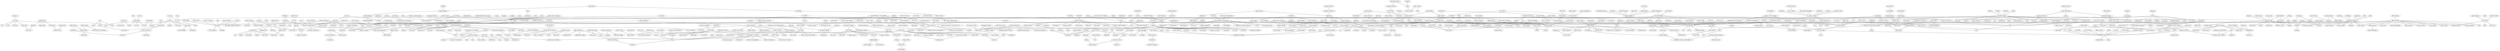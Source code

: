 strict graph "" {
	node [label="\N"];
	2	[id=2,
		label="Jurassic 5",
		level=11,
		pos="934.9226679405117,9525.552282390883",
		weight=0];
	2087	[id=2087,
		label="Mos Def",
		level=4,
		pos="511.443888801208,9734.664670433047",
		weight=0];
	2 -- 2087	[level=11];
	3	[id=3,
		label="3 Doors Down",
		level=6,
		pos="2473.1360380266356,-3327.7256661633587",
		weight=0];
	1597	[id=1597,
		label=Fuel,
		level=1,
		pos="2073.1849250062014,-2863.5902070737543",
		weight=0];
	3 -- 1597	[level=6];
	4	[id=4,
		label=Kosheen,
		level=11,
		pos="-3772.043543386575,5563.75957478429",
		weight=0];
	261	[id=261,
		label=UNKLE,
		level=2,
		pos="-3455.399444288111,5882.831250346548",
		weight=0];
	4 -- 261	[level=11];
	6	[id=6,
		label="Duran Duran",
		level=8,
		pos="4005.633783557442,-9688.197005913818",
		weight=0];
	1521	[id=1521,
		label="Spandau Ballet",
		level=2,
		pos="3846.8956010903507,-9109.440101174401",
		weight=0];
	6 -- 1521	[level=8];
	2059	[id=2059,
		label=Phoenix,
		level=11,
		pos="684.8931751277119,2465.898507550284",
		weight=0];
	1276	[id=1276,
		label="Ra Ra Riot",
		level=10,
		pos="287.96273784264315,2253.8065293292343",
		weight=0];
	2059 -- 1276	[level=11];
	2060	[id=2060,
		label="Felix Mendelssohn",
		level=7,
		pos="-3066.45686268703,8128.088662328679",
		weight=0];
	289	[id=289,
		label="Frédéric Chopin",
		level=11,
		pos="-2560.281065425212,8098.969723511134",
		weight=0];
	2060 -- 289	[level=11];
	2383	[id=2383,
		label="Wolfgang Amadeus Mozart",
		level=7,
		pos="-2575.90342713769,7858.532651215113",
		weight=0];
	2060 -- 2383	[level=7];
	2491	[id=2491,
		label="Johann Sebastian Bach",
		level=8,
		pos="-2533.8140309055448,8260.65974957185",
		weight=0];
	2060 -- 2491	[level=8];
	2557	[id=2557,
		label="Ludwig van Beethoven",
		level=8,
		pos="-2969.200658597689,7597.904336446976",
		weight=0];
	2060 -- 2557	[level=8];
	1827	[id=1827,
		label="Modest Petrovich Mussorgsky",
		level=7,
		pos="-2784.9342379914046,7596.72875133456",
		weight=0];
	2060 -- 1827	[level=7];
	13	[id=13,
		label="The Decemberists",
		level=9,
		pos="-7664.444029461676,8833.172176731254",
		weight=0];
	63	[id=63,
		label="Fleet Foxes",
		level=3,
		pos="-8239.28912870733,9275.545665227914",
		weight=0];
	13 -- 63	[level=9];
	2061	[id=2061,
		label="Dave Matthews & Tim Reynolds",
		level=1,
		pos="2839.659905528302,-6085.046478416249",
		weight=0];
	366	[id=366,
		label="John Mayer",
		level=9,
		pos="3217.36284015671,-6406.431823145062",
		weight=0];
	2061 -- 366	[level=9];
	486	[id=486,
		label="Dave Matthews Band",
		level=8,
		pos="2897.4697244969525,-6575.282193478797",
		weight=0];
	2061 -- 486	[level=8];
	793	[id=793,
		label="John Mayer Trio",
		level=1,
		pos="3070.928866909617,-6665.247071121656",
		weight=0];
	2061 -- 793	[level=1];
	870	[id=870,
		label="Jack Johnson",
		level=1,
		pos="2635.556471753205,-5520.090287697953",
		weight=0];
	2061 -- 870	[level=1];
	1231	[id=1231,
		label=Dispatch,
		level=11,
		pos="2532.7879664274483,-6429.603017322792",
		weight=0];
	2061 -- 1231	[level=11];
	1608	[id=1608,
		label=Phish,
		level=11,
		pos="2387.704426323708,-6085.423678870055",
		weight=0];
	2061 -- 1608	[level=11];
	1963	[id=1963,
		label="David Gray",
		level=8,
		pos="3338.369540071211,-6123.7086363489525",
		weight=0];
	2061 -- 1963	[level=8];
	2067	[id=2067,
		label=HIM,
		level=9,
		pos="830.8811776470084,1747.5064546926296",
		weight=0];
	1631	[id=1631,
		label=CKY,
		level=8,
		pos="877.789114138242,1245.9090722351914",
		weight=0];
	2067 -- 1631	[level=9];
	22	[id=22,
		label="Blind Guardian",
		level=11,
		pos="7045.746596412309,-16626.737723431463",
		weight=0];
	231	[id=231,
		label="Demons & Wizards",
		level=10,
		pos="7062.241475181794,-16170.700778393484",
		weight=0];
	22 -- 231	[level=11];
	2072	[id=2072,
		label="The Cure",
		level=6,
		pos="-3642.0620473614867,195.90633385943215",
		weight=0];
	1028	[id=1028,
		label="Joy Division",
		level=5,
		pos="-3582.463326098918,743.553708984351",
		weight=0];
	2072 -- 1028	[level=6];
	27	[id=27,
		label="Yo La Tengo",
		level=5,
		pos="-3509.062243361536,1806.4870275680541",
		weight=0];
	651	[id=651,
		label="Sonic Youth",
		level=5,
		pos="-3688.0001304447414,1287.5163033758608",
		weight=0];
	27 -- 651	[level=5];
	877	[id=877,
		label="The Walkmen",
		level=11,
		pos="-3499.737798515709,1311.8291097692027",
		weight=0];
	27 -- 877	[level=11];
	1912	[id=1912,
		label="The Raveonettes",
		level=5,
		pos="-2786.8281618642636,1905.5188323709544",
		weight=0];
	27 -- 1912	[level=5];
	2076	[id=2076,
		label="Eartha Kitt",
		level=4,
		pos="6689.359429097985,-12392.79190041705",
		weight=0];
	2465	[id=2465,
		label="Nancy Wilson",
		level=4,
		pos="7269.272451891851,-12938.75368444391",
		weight=0];
	2076 -- 2465	[level=4];
	703	[id=703,
		label="Judy Garland",
		level=3,
		pos="6044.64224850221,-11810.447037471848",
		weight=0];
	2076 -- 703	[level=4];
	29	[id=29,
		label="Nelly Furtado",
		level=6,
		pos="-564.4692197047862,4710.467953376332",
		weight=0];
	2268	[id=2268,
		label="Ashlee Simpson",
		level=2,
		pos="-651.3389567724153,5261.435246879579",
		weight=0];
	29 -- 2268	[level=6];
	30	[id=30,
		label="Simon & Garfunkel",
		level=6,
		pos="-9200.148438387629,8837.60270338992",
		weight=0];
	291	[id=291,
		label="Nick Drake",
		level=5,
		pos="-9300.133467251213,9414.964529502846",
		weight=0];
	30 -- 291	[level=6];
	2079	[id=2079,
		label="The Clash",
		level=6,
		pos="4438.364684405864,-13363.509665270214",
		weight=0];
	2188	[id=2188,
		label="The Damned",
		level=5,
		pos="4352.276992557479,-12820.240791683134",
		weight=0];
	2079 -- 2188	[level=6];
	2081	[id=2081,
		label="Bee Gees",
		level=9,
		pos="5999.005889306112,-11366.787995514776",
		weight=0];
	396	[id=396,
		label="KC and the Sunshine Band",
		level=8,
		pos="5635.416999272464,-11058.659632966666",
		weight=0];
	2081 -- 396	[level=9];
	35	[id=35,
		label="Brand New",
		level=9,
		pos="-9529.914739406147,10689.439600375572",
		weight=0];
	1730	[id=1730,
		label=Thrice,
		level=3,
		pos="-9888.427045241016,10338.150304430712",
		weight=0];
	35 -- 1730	[level=9];
	36	[id=36,
		label="Method Man",
		level=5,
		pos="1324.1116410581283,11182.0884395787",
		weight=0];
	330	[id=330,
		label="GZA/Genius",
		level=5,
		pos="1863.6819649044774,11298.481950633537",
		weight=0];
	36 -- 330	[level=5];
	1380	[id=1380,
		label=Redman,
		level=5,
		pos="835.1294401720941,10912.287869773272",
		weight=0];
	36 -- 1380	[level=5];
	1674	[id=1674,
		label="Cypress Hill",
		level=11,
		pos="1764.1330574998224,11092.768512411954",
		weight=0];
	36 -- 1674	[level=11];
	38	[id=38,
		label=Shakira,
		level=9,
		pos="-2616.0045030897127,2744.9809034895156",
		weight=0];
	180	[id=180,
		label="Enrique Iglesias",
		level=8,
		pos="-2263.846438387691,2390.8951686252653",
		weight=0];
	38 -- 180	[level=9];
	39	[id=39,
		label=Staind,
		level=9,
		pos="2435.473888960527,-2536.3728763738923",
		weight=0];
	39 -- 1597	[level=9];
	40	[id=40,
		label="Velvet Revolver",
		level=11,
		pos="-1512.1737354877187,-1921.4071899469773",
		weight=0];
	1316	[id=1316,
		label="Chris Cornell",
		level=10,
		pos="-1153.5042075427882,-1649.659275746127",
		weight=0];
	40 -- 1316	[level=11];
	2086	[id=2086,
		label=Mogwai,
		level=9,
		pos="5649.258995244394,1499.5929821002937",
		weight=0];
	2523	[id=2523,
		label="A Silver Mt. Zion",
		level=5,
		pos="5155.474170170995,1578.1958431180833",
		weight=0];
	2086 -- 2523	[level=9];
	117	[id=117,
		label=Nas,
		level=8,
		pos="102.41644198733206,10026.069954691888",
		weight=0];
	2087 -- 117	[level=8];
	2494	[id=2494,
		label="Q-Tip",
		level=11,
		pos="970.2744452195238,10060.217678480018",
		weight=0];
	2087 -- 2494	[level=11];
	1011	[id=1011,
		label="Gang Starr",
		level=4,
		pos="671.7169252551396,10149.78906451644",
		weight=0];
	2087 -- 1011	[level=4];
	1200	[id=1200,
		label="Jay-Z",
		level=3,
		pos="137.23954643520653,9186.419560591683",
		weight=0];
	2087 -- 1200	[level=4];
	2037	[id=2037,
		label="The Roots",
		level=9,
		pos="1039.9435274315722,9696.966315853302",
		weight=0];
	2087 -- 2037	[level=9];
	2090	[id=2090,
		label="Foo Fighters",
		level=6,
		pos="313.17254156945,-1076.6025193899939",
		weight=0];
	144	[id=144,
		label="Queens of the Stone Age",
		level=5,
		pos="-107.28372389046456,-725.342877644199",
		weight=0];
	2090 -- 144	[level=6];
	44	[id=44,
		label="The Microphones",
		level=7,
		pos="-5222.560801329795,7063.231583731942",
		weight=0];
	2518	[id=2518,
		label="Ugly Casanova",
		level=2,
		pos="-5682.791294752456,7019.764908880265",
		weight=0];
	44 -- 2518	[level=7];
	1467	[id=1467,
		label=Smog,
		level=8,
		pos="-5328.01750421888,7512.816083657723",
		weight=0];
	44 -- 1467	[level=8];
	2092	[id=2092,
		label=Incubus,
		level=5,
		pos="2332.345548820773,-2515.49261852795",
		weight=0];
	2092 -- 1597	[level=5];
	46	[id=46,
		label=Joe,
		level=8,
		pos="2328.0327816745153,8854.770985542054",
		weight=0];
	258	[id=258,
		label=Lloyd,
		level=10,
		pos="2612.2308261782114,9210.219073961893",
		weight=0];
	46 -- 258	[level=10];
	2474	[id=2474,
		label=Musiq,
		level=7,
		pos="1931.5716520670094,8443.463307883945",
		weight=0];
	46 -- 2474	[level=8];
	593	[id=593,
		label=Usher,
		level=9,
		pos="2829.971228143701,8880.564929043501",
		weight=0];
	46 -- 593	[level=9];
	2093	[id=2093,
		label=Kreator,
		level=8,
		pos="3015.0285930583177,793.0132801627215",
		weight=0];
	1086	[id=1086,
		label=Sepultura,
		level=4,
		pos="3046.7132543695357,293.1093704917224",
		weight=0];
	2093 -- 1086	[level=8];
	1797	[id=1797,
		label=Megadeth,
		level=9,
		pos="3248.5981666812836,1235.1721757665748",
		weight=0];
	2093 -- 1797	[level=9];
	48	[id=48,
		label="Cyndi Lauper",
		level=7,
		pos="4859.833632781125,-10166.493696623133",
		weight=0];
	2175	[id=2175,
		label="Donna Summer",
		level=7,
		pos="5306.040231595021,-10683.658441270063",
		weight=0];
	48 -- 2175	[level=7];
	262	[id=262,
		label="Pat Benatar",
		level=7,
		pos="5373.651504957441,-10636.145156974086",
		weight=0];
	48 -- 262	[level=7];
	416	[id=416,
		label="Alison Moyet",
		level=3,
		pos="4697.911170641788,-10023.239806523332",
		weight=0];
	48 -- 416	[level=7];
	49	[id=49,
		label=Rammstein,
		level=6,
		pos="2800.174194104089,1134.4057848399634",
		weight=0];
	106	[id=106,
		label=Pain,
		level=5,
		pos="2251.062669398323,1162.8766158275441",
		weight=0];
	49 -- 106	[level=6];
	2096	[id=2096,
		label="The Velvet Underground",
		level=5,
		pos="2631.9860195691904,-9387.724608565368",
		weight=0];
	2153	[id=2153,
		label="The Jimi Hendrix Experience",
		level=3,
		pos="2953.215155270347,-8937.914915381129",
		weight=0];
	2096 -- 2153	[level=5];
	2097	[id=2097,
		label="Eve 6",
		level=11,
		pos="2010.3308560411547,-3916.7947237729404",
		weight=0];
	1007	[id=1007,
		label="The Verve Pipe",
		level=1,
		pos="1781.4040317407157,-3521.663070512452",
		weight=0];
	2097 -- 1007	[level=11];
	55	[id=55,
		label=Aqualung,
		level=11,
		pos="-734.7203948202504,2638.1174478732432",
		weight=0];
	158	[id=158,
		label=Keane,
		level=1,
		pos="-968.3920133017342,2252.3364534420866",
		weight=0];
	55 -- 158	[level=11];
	2104	[id=2104,
		label="Linkin Park",
		level=6,
		pos="2381.7423934955636,800.5230901736015",
		weight=0];
	2230	[id=2230,
		label=Slipknot,
		level=3,
		pos="1914.966135596701,473.59368416576694",
		weight=0];
	2104 -- 2230	[level=6];
	2105	[id=2105,
		label="The Magic Numbers",
		level=4,
		pos="-7423.275244686185,8658.864361397586",
		weight=0];
	284	[id=284,
		label="The Thrills",
		level=5,
		pos="-7696.111773637391,9247.39186203012",
		weight=0];
	2105 -- 284	[level=5];
	628	[id=628,
		label="The Polyphonic Spree",
		level=2,
		pos="-7253.843848253384,8199.055619162444",
		weight=0];
	2105 -- 628	[level=4];
	58	[id=58,
		label=Gorillaz,
		level=6,
		pos="149.03352604940528,1051.5896200600962",
		weight=0];
	429	[id=429,
		label="The White Stripes",
		level=1,
		pos="-260.58130308161617,1445.627409148772",
		weight=0];
	58 -- 429	[level=6];
	59	[id=59,
		label="DJ Mehdi",
		level=5,
		pos="-5128.149225181907,7523.340588417017",
		weight=0];
	2360	[id=2360,
		label="Daft Punk",
		level=6,
		pos="-5600.758456013888,7813.338505296486",
		weight=0];
	59 -- 2360	[level=6];
	2526	[id=2526,
		label="Boys Noize",
		level=7,
		pos="-5082.390778276815,7948.964124268083",
		weight=0];
	59 -- 2526	[level=7];
	1986	[id=1986,
		label=Justice,
		level=5,
		pos="-4936.199949938316,7204.872491410053",
		weight=0];
	59 -- 1986	[level=5];
	60	[id=60,
		label=Boston,
		level=11,
		pos="3263.335890619368,-10919.881094817716",
		weight=0];
	1497	[id=1497,
		label=Styx,
		level=4,
		pos="2885.798638226824,-11172.517252044892",
		weight=0];
	60 -- 1497	[level=11];
	61	[id=61,
		label=Ciara,
		level=11,
		pos="-159.2007487071312,7870.9830780003595",
		weight=0];
	972	[id=972,
		label="Lil' Kim",
		level=3,
		pos="-41.794145826421584,7433.895450066057",
		weight=0];
	61 -- 972	[level=11];
	197	[id=197,
		label="José González",
		level=9,
		pos="-8444.221626781818,8591.329943020575",
		weight=0];
	63 -- 197	[level=9];
	2312	[id=2312,
		label="Vampire Weekend",
		level=11,
		pos="-8442.658443592964,8929.108791749239",
		weight=0];
	63 -- 2312	[level=11];
	435	[id=435,
		label="Noah and the Whale",
		level=5,
		pos="-8332.430342567382,9365.050305347968",
		weight=0];
	63 -- 435	[level=5];
	923	[id=923,
		label="Iron & Wine",
		level=6,
		pos="-8011.654936189107,8667.819364662899",
		weight=0];
	63 -- 923	[level=6];
	1116	[id=1116,
		label=DeVotchKa,
		level=7,
		pos="-8422.153846605454,9662.206525211062",
		weight=0];
	63 -- 1116	[level=7];
	1461	[id=1461,
		label="The Shins",
		level=6,
		pos="-7807.283204499254,8842.437619893377",
		weight=0];
	63 -- 1461	[level=6];
	1670	[id=1670,
		label="Arcade Fire",
		level=2,
		pos="-7835.544126558001,8694.210129403617",
		weight=0];
	63 -- 1670	[level=3];
	1680	[id=1680,
		label="Sufjan Stevens",
		level=3,
		pos="-8797.88732513201,9413.452412787574",
		weight=0];
	63 -- 1680	[level=3];
	1848	[id=1848,
		label="Bon Iver",
		level=5,
		pos="-8726.677520511497,9201.767509152874",
		weight=0];
	63 -- 1848	[level=5];
	1850	[id=1850,
		label="Andrew Bird",
		level=7,
		pos="-8623.470552917537,8784.209578116466",
		weight=0];
	63 -- 1850	[level=7];
	2116	[id=2116,
		label="The Who",
		level=6,
		pos="3173.4995297893283,-9442.432803702333",
		weight=0];
	2116 -- 2153	[level=6];
	69	[id=69,
		label="The Cars",
		level=11,
		pos="4230.2549402769255,-10668.193730013123",
		weight=0];
	1356	[id=1356,
		label=Devo,
		level=4,
		pos="3966.064134102637,-10327.51018953725",
		weight=0];
	69 -- 1356	[level=11];
	70	[id=70,
		label="Melissa Etheridge",
		level=7,
		pos="728.4392655624506,-4871.787814773141",
		weight=0];
	137	[id=137,
		label="Joan Osborne",
		level=7,
		pos="1213.56199765035,-4989.478077517688",
		weight=0];
	70 -- 137	[level=7];
	543	[id=543,
		label=Jewel,
		level=8,
		pos="338.15413506998675,-5184.319890020117",
		weight=0];
	70 -- 543	[level=8];
	72	[id=72,
		label="Aimee Mann",
		level=7,
		pos="3420.6955871621,-4194.7338960422985",
		weight=0];
	958	[id=958,
		label="Rufus Wainwright",
		level=8,
		pos="3877.9322656641675,-4375.33826975704",
		weight=0];
	72 -- 958	[level=8];
	1943	[id=1943,
		label="Beth Orton",
		level=7,
		pos="2960.2849045818457,-3958.9434082693197",
		weight=0];
	72 -- 1943	[level=7];
	2121	[id=2121,
		label="Ricky Martin",
		level=10,
		pos="-2715.4994543875264,2357.1990214598436",
		weight=0];
	2121 -- 180	[level=10];
	248	[id=248,
		label="Luis Miguel",
		level=10,
		pos="-3165.74527899583,2399.618915355467",
		weight=0];
	2121 -- 248	[level=10];
	74	[id=74,
		label="Sunrise Avenue",
		level=5,
		pos="3191.303390902864,-3202.59023859082",
		weight=0];
	2519	[id=2519,
		label="Simple Plan",
		level=9,
		pos="3525.9513101066223,-3551.6247869566077",
		weight=0];
	74 -- 2519	[level=9];
	683	[id=683,
		label=Hoobastank,
		level=7,
		pos="3696.198639911117,-3247.2501220930167",
		weight=0];
	74 -- 683	[level=7];
	1177	[id=1177,
		label=Daughtry,
		level=5,
		pos="2668.8113468246634,-3110.8127477877606",
		weight=0];
	74 -- 1177	[level=5];
	1595	[id=1595,
		label="The Rasmus",
		level=11,
		pos="3575.9949500566413,-3386.5534641113686",
		weight=0];
	74 -- 1595	[level=11];
	1960	[id=1960,
		label=OneRepublic,
		level=5,
		pos="3774.435767559569,-3431.271519253065",
		weight=0];
	74 -- 1960	[level=5];
	2122	[id=2122,
		label="Alanis Morissette",
		level=5,
		pos="268.73862651851914,5799.759340905164",
		weight=0];
	1099	[id=1099,
		label="No Doubt",
		level=5,
		pos="-327.28073866801526,5875.166944087061",
		weight=0];
	2122 -- 1099	[level=5];
	2125	[id=2125,
		label="Fall Out Boy",
		level=6,
		pos="-11661.175756337538,10049.408056186987",
		weight=0];
	717	[id=717,
		label="Cute Is What We Aim For",
		level=5,
		pos="-11110.613147901902,10014.272617848148",
		weight=0];
	2125 -- 717	[level=6];
	78	[id=78,
		label="Delta Goodrem",
		level=8,
		pos="213.61460379903338,5512.98264890845",
		weight=0];
	630	[id=630,
		label="The Veronicas",
		level=7,
		pos="-357.72986785101995,5699.912271751695",
		weight=0];
	78 -- 630	[level=8];
	1494	[id=1494,
		label=Anastacia,
		level=11,
		pos="588.1747688182927,5725.90216452467",
		weight=0];
	78 -- 1494	[level=11];
	1764	[id=1764,
		label="Natalie Imbruglia",
		level=9,
		pos="689.1163220856631,5553.244188570288",
		weight=0];
	78 -- 1764	[level=9];
	2126	[id=2126,
		label="Toad the Wet Sprocket",
		level=5,
		pos="2561.215092457828,-4301.053305017637",
		weight=0];
	2247	[id=2247,
		label="Counting Crows",
		level=6,
		pos="2875.064354179622,-4744.8515293392375",
		weight=0];
	2126 -- 2247	[level=6];
	2414	[id=2414,
		label="Soul Coughing",
		level=7,
		pos="3159.558567538488,-4497.246037197638",
		weight=0];
	2126 -- 2414	[level=7];
	868	[id=868,
		label="R.E.M.",
		level=6,
		pos="3008.5660387964354,-4619.572270101811",
		weight=0];
	2126 -- 868	[level=6];
	930	[id=930,
		label="Duncan Sheik",
		level=1,
		pos="2197.3304169680746,-3905.677628651332",
		weight=0];
	2126 -- 930	[level=5];
	2127	[id=2127,
		label="Bloc Party",
		level=6,
		pos="-9046.791678496533,9813.755738585845",
		weight=0];
	1197	[id=1197,
		label="Mystery Jets",
		level=5,
		pos="-8766.755699218515,9562.982921385192",
		weight=0];
	2127 -- 1197	[level=6];
	85	[id=85,
		label="Ry Cooder",
		level=5,
		pos="2349.3235471406865,-8126.701979306488",
		weight=0];
	481	[id=481,
		label="Taj Mahal",
		level=5,
		pos="2804.581184346146,-7822.636987562626",
		weight=0];
	85 -- 481	[level=5];
	2045	[id=2045,
		label="Van Morrison",
		level=5,
		pos="1997.3960509592143,-8594.744445399772",
		weight=0];
	85 -- 2045	[level=5];
	2133	[id=2133,
		label="The Shirelles",
		level=10,
		pos="2283.5105531267404,-15254.932633470477",
		weight=0];
	127	[id=127,
		label="The Supremes",
		level=8,
		pos="2096.694678687894,-14829.148713610997",
		weight=0];
	2133 -- 127	[level=10];
	2178	[id=2178,
		label="Brenda Lee",
		level=10,
		pos="2269.1057030385855,-15715.272510071154",
		weight=0];
	2133 -- 2178	[level=10];
	2134	[id=2134,
		label=Buzzcocks,
		level=8,
		pos="-3812.9137149965627,299.18709410322754",
		weight=0];
	2381	[id=2381,
		label=Ramones,
		level=9,
		pos="-3658.4157016559675,-176.71486761285811",
		weight=0];
	2134 -- 2381	[level=9];
	2134 -- 1028	[level=8];
	88	[id=88,
		label="The Dresden Dolls",
		level=11,
		pos="3508.429836920766,-5943.7753607390605",
		weight=0];
	1320	[id=1320,
		label="Regina Spektor",
		level=7,
		pos="3391.6629736633095,-5507.717125211395",
		weight=0];
	88 -- 1320	[level=11];
	91	[id=91,
		label="Five for Fighting",
		level=11,
		pos="4018.414292343536,-3815.1198337355227",
		weight=0];
	91 -- 1960	[level=11];
	93	[id=93,
		label=Lamb,
		level=9,
		pos="-3810.625080166,6204.109434014015",
		weight=0];
	93 -- 261	[level=9];
	2142	[id=2142,
		label="Frou Frou",
		level=9,
		pos="4185.805399175342,-5453.379763436389",
		weight=0];
	164	[id=164,
		label="Imogen Heap",
		level=8,
		pos="3768.798991971184,-5175.5844813848125",
		weight=0];
	2142 -- 164	[level=9];
	95	[id=95,
		label="The Fiery Furnaces",
		level=10,
		pos="-6838.322738324327,8546.380836865605",
		weight=0];
	369	[id=369,
		label=Enon,
		level=11,
		pos="-7136.502388848316,8969.508620362873",
		weight=0];
	95 -- 369	[level=11];
	1042	[id=1042,
		label="The Apples in Stereo",
		level=2,
		pos="-6628.844881216868,7883.800396476716",
		weight=0];
	95 -- 1042	[level=10];
	96	[id=96,
		label="The Haunted",
		level=10,
		pos="4587.4378783863685,446.038968533539",
		weight=0];
	1694	[id=1694,
		label=Bloodbath,
		level=10,
		pos="5020.81023954635,601.5680846284686",
		weight=0];
	96 -- 1694	[level=10];
	2008	[id=2008,
		label="Arch Enemy",
		level=7,
		pos="4151.140136976992,302.8398495442477",
		weight=0];
	96 -- 2008	[level=10];
	2144	[id=2144,
		label=Sugarcult,
		level=7,
		pos="820.9786235283862,-1805.4382374496577",
		weight=0];
	223	[id=223,
		label=Yellowcard,
		level=7,
		pos="428.3109136476543,-1491.6688912418924",
		weight=0];
	2144 -- 223	[level=7];
	582	[id=582,
		label="The Ataris",
		level=1,
		pos="1332.7930926354295,-1962.4483893864806",
		weight=0];
	2144 -- 582	[level=7];
	733	[id=733,
		label="Plain White T's",
		level=9,
		pos="779.5427463750814,-1309.9130139726221",
		weight=0];
	2144 -- 733	[level=9];
	1846	[id=1846,
		label="The All-American Rejects",
		level=9,
		pos="317.0521603983784,-1834.5406445565159",
		weight=0];
	2144 -- 1846	[level=9];
	1972	[id=1972,
		label=Lostprophets,
		level=8,
		pos="457.4601465602733,-2166.7709704299004",
		weight=0];
	2144 -- 1972	[level=8];
	99	[id=99,
		label="The Smashing Pumpkins",
		level=5,
		pos="-209.3367193537785,-1970.941602243912",
		weight=0];
	1654	[id=1654,
		label="Alice in Chains",
		level=5,
		pos="-718.8200642572443,-1763.7398871178564",
		weight=0];
	99 -- 1654	[level=5];
	105	[id=105,
		label="Dark Tranquillity",
		level=8,
		pos="4655.135329821509,199.4482663891887",
		weight=0];
	2501	[id=2501,
		label="In Flames",
		level=9,
		pos="5106.338412356083,420.7783427486311",
		weight=0];
	105 -- 2501	[level=9];
	517	[id=517,
		label="Amon Amarth",
		level=10,
		pos="5100.591586428511,83.5261697258453",
		weight=0];
	105 -- 517	[level=10];
	105 -- 2008	[level=8];
	301	[id=301,
		label=Dope,
		level=5,
		pos="2485.788893906113,657.0319344396761",
		weight=0];
	106 -- 301	[level=5];
	2433	[id=2433,
		label="Rob Zombie",
		level=9,
		pos="2551.9112622806597,1561.9282814688709",
		weight=0];
	106 -- 2433	[level=9];
	338	[id=338,
		label="The Rolling Stones",
		level=6,
		pos="2498.6642090855125,-9241.230305081772",
		weight=0];
	2153 -- 338	[level=6];
	354	[id=354,
		label="Jimi Hendrix",
		level=6,
		pos="2986.848653639667,-9487.245911508238",
		weight=0];
	2153 -- 354	[level=6];
	2432	[id=2432,
		label="The Doors",
		level=6,
		pos="3488.5483015667633,-9010.371292612437",
		weight=0];
	2153 -- 2432	[level=6];
	797	[id=797,
		label="Jefferson Airplane",
		level=9,
		pos="2477.3917469914963,-8808.551403637797",
		weight=0];
	2153 -- 797	[level=9];
	844	[id=844,
		label="Janis Joplin",
		level=9,
		pos="3240.472648464748,-8526.25400047502",
		weight=0];
	2153 -- 844	[level=9];
	1302	[id=1302,
		label="Led Zeppelin",
		level=5,
		pos="3445.570766080304,-9184.158405431835",
		weight=0];
	2153 -- 1302	[level=5];
	1348	[id=1348,
		label="Creedence Clearwater Revival",
		level=7,
		pos="3375.0412145978507,-8664.867891570097",
		weight=0];
	2153 -- 1348	[level=7];
	1528	[id=1528,
		label="Eric Clapton",
		level=2,
		pos="3106.079586422291,-8385.685007481488",
		weight=0];
	2153 -- 1528	[level=3];
	1756	[id=1756,
		label=Cream,
		level=9,
		pos="2464.1061580683486,-9036.549223878998",
		weight=0];
	2153 -- 1756	[level=9];
	1920	[id=1920,
		label=Steppenwolf,
		level=3,
		pos="2792.6857235770985,-9535.212077856928",
		weight=0];
	2153 -- 1920	[level=3];
	108	[id=108,
		label=KISS,
		level=9,
		pos="4443.193989709533,-7637.933537684161",
		weight=0];
	2362	[id=2362,
		label="Thin Lizzy",
		level=5,
		pos="4176.162102379463,-8061.413260806938",
		weight=0];
	108 -- 2362	[level=9];
	109	[id=109,
		label="Au Revoir Simone",
		level=5,
		pos="-6554.095540696844,8533.181369798996",
		weight=0];
	118	[id=118,
		label=Stars,
		level=9,
		pos="-6661.537120673394,9045.783720219195",
		weight=0];
	109 -- 118	[level=9];
	522	[id=522,
		label=Feist,
		level=6,
		pos="-6451.5794653797275,7999.08750450329",
		weight=0];
	109 -- 522	[level=6];
	625	[id=625,
		label="Lykke Li",
		level=10,
		pos="-6771.011970388219,8459.383069148587",
		weight=0];
	109 -- 625	[level=10];
	648	[id=648,
		label="The Concretes",
		level=7,
		pos="-6021.711515670062,8709.248819786955",
		weight=0];
	109 -- 648	[level=7];
	855	[id=855,
		label="Kings of Convenience",
		level=8,
		pos="-6682.717881615943,8061.299105760389",
		weight=0];
	109 -- 855	[level=8];
	1921	[id=1921,
		label="Architecture in Helsinki",
		level=5,
		pos="-6758.813363931371,8303.086838911913",
		weight=0];
	109 -- 1921	[level=5];
	2154	[id=2154,
		label=Quantic,
		level=7,
		pos="-4287.427238703514,5259.938210571243",
		weight=0];
	1075	[id=1075,
		label="The Quantic Soul Orchestra",
		level=8,
		pos="-4488.770867022227,4814.856383467582",
		weight=0];
	2154 -- 1075	[level=8];
	1953	[id=1953,
		label="9 Lazy 9",
		level=7,
		pos="-3889.7630058182067,5013.440547918497",
		weight=0];
	2154 -- 1953	[level=7];
	2156	[id=2156,
		label=Chicane,
		level=7,
		pos="2239.4469129486083,4414.0819413483805",
		weight=0];
	209	[id=209,
		label=Schiller,
		level=8,
		pos="2428.5572657196435,4880.2155698911865",
		weight=0];
	2156 -- 209	[level=8];
	1588	[id=1588,
		label="System F",
		level=7,
		pos="1732.2060860995825,4361.791998616298",
		weight=0];
	2156 -- 1588	[level=7];
	112	[id=112,
		label="LL Cool J",
		level=3,
		pos="-71.35679848089376,8025.9225578251935",
		weight=0];
	143	[id=143,
		label=Ludacris,
		level=3,
		pos="119.40936978807315,8606.746960376704",
		weight=0];
	112 -- 143	[level=3];
	112 -- 972	[level=3];
	113	[id=113,
		label="Calvin Harris",
		level=10,
		pos="-1802.7361457456625,3431.2974276932414",
		weight=0];
	947	[id=947,
		label=Mylo,
		level=11,
		pos="-2253.4756682774414,3400.70863976086",
		weight=0];
	113 -- 947	[level=11];
	1388	[id=1388,
		label="Just Jack",
		level=1,
		pos="-1387.7433081205654,3566.989301510276",
		weight=0];
	113 -- 1388	[level=10];
	2157	[id=2157,
		label="Black Rebel Motorcycle Club",
		level=8,
		pos="-1339.0488221530409,2333.7488701601937",
		weight=0];
	914	[id=914,
		label="The Verve",
		level=4,
		pos="-1544.4582735936935,1851.0817075748482",
		weight=0];
	2157 -- 914	[level=8];
	115	[id=115,
		label="2Pac",
		level=8,
		pos="1440.8344195754032,10333.282489769766",
		weight=0];
	1322	[id=1322,
		label="Snoop Dogg",
		level=7,
		pos="1366.47299225094,9838.455167722514",
		weight=0];
	115 -- 1322	[level=8];
	116	[id=116,
		label="Anti-Flag",
		level=11,
		pos="877.2203830291239,-43.4832006481642",
		weight=0];
	839	[id=839,
		label="The Offspring",
		level=1,
		pos="567.65073736113,282.35813937168496",
		weight=0];
	116 -- 839	[level=11];
	2164	[id=2164,
		label="Tom Petty",
		level=11,
		pos="2728.1883474882893,-11782.440604936337",
		weight=0];
	2537	[id=2537,
		label="Paul McCartney",
		level=4,
		pos="2362.2637113077117,-12028.792066773576",
		weight=0];
	2164 -- 2537	[level=11];
	2168	[id=2168,
		label="The Replacements",
		level=10,
		pos="4291.808143582997,-11514.942324359115",
		weight=0];
	987	[id=987,
		label=Minutemen,
		level=10,
		pos="4311.376322138938,-12080.319256641576",
		weight=0];
	2168 -- 987	[level=10];
	1924	[id=1924,
		label=Wire,
		level=10,
		pos="4251.929965061954,-10966.335028057438",
		weight=0];
	2168 -- 1924	[level=10];
	2169	[id=2169,
		label="Amy Winehouse",
		level=6,
		pos="368.6711625051362,7856.386968130388",
		weight=0];
	734	[id=734,
		label="Joss Stone",
		level=5,
		pos="182.67628184596697,7302.367794415355",
		weight=0];
	2169 -- 734	[level=6];
	2172	[id=2172,
		label="Iggy Pop",
		level=8,
		pos="-9546.29593908974,7990.987369361763",
		weight=0];
	1185	[id=1185,
		label="Lou Reed",
		level=7,
		pos="-9286.142191717181,8418.288889560605",
		weight=0];
	2172 -- 1185	[level=8];
	125	[id=125,
		label=Cursive,
		level=11,
		pos="-9281.589716065462,9769.209256309854",
		weight=0];
	2293	[id=2293,
		label="Pedro the Lion",
		level=3,
		pos="-9082.87823783964,9851.83601989834",
		weight=0];
	125 -- 2293	[level=11];
	2173	[id=2173,
		label=Motörhead,
		level=8,
		pos="1970.5246943983548,-10081.202878086346",
		weight=0];
	2392	[id=2392,
		label="ZZ Top",
		level=5,
		pos="2356.816830596071,-9762.218988347126",
		weight=0];
	2173 -- 2392	[level=8];
	418	[id=418,
		label="The Ronettes",
		level=7,
		pos="2119.3921053075023,-14300.393808144117",
		weight=0];
	127 -- 418	[level=8];
	830	[id=830,
		label="Dusty Springfield",
		level=10,
		pos="2089.7389310446006,-15287.093923293956",
		weight=0];
	127 -- 830	[level=10];
	1794	[id=1794,
		label="Marvin Gaye",
		level=9,
		pos="2595.454530613748,-14765.833357863341",
		weight=0];
	127 -- 1794	[level=9];
	2174	[id=2174,
		label="Three Days Grace",
		level=8,
		pos="1017.282653705138,-176.295668751064",
		weight=0];
	1035	[id=1035,
		label="Papa Roach",
		level=3,
		pos="1294.5639620685479,242.34062775856194",
		weight=0];
	2174 -- 1035	[level=8];
	2175 -- 396	[level=8];
	130	[id=130,
		label="The Everly Brothers",
		level=5,
		pos="2535.225507090836,-14134.997507222915",
		weight=0];
	1047	[id=1047,
		label="Elvis Presley",
		level=6,
		pos="2754.745616473062,-14639.046498566813",
		weight=0];
	130 -- 1047	[level=6];
	1650	[id=1650,
		label="The Righteous Brothers",
		level=5,
		pos="2132.8385152657797,-13750.211584259361",
		weight=0];
	130 -- 1650	[level=5];
	768	[id=768,
		label="Ricky Nelson",
		level=10,
		pos="2231.288667278492,-16174.974354214906",
		weight=0];
	2178 -- 768	[level=10];
	132	[id=132,
		label="Dennis Brown",
		level=8,
		pos="3399.5420382842963,10427.437865349671",
		weight=0];
	1916	[id=1916,
		label="Bob Marley & The Wailers",
		level=9,
		pos="3896.9795203210692,10479.907207408709",
		weight=0];
	132 -- 1916	[level=9];
	1919	[id=1919,
		label="Burning Spear",
		level=5,
		pos="3032.1563149536055,10075.543819676212",
		weight=0];
	132 -- 1919	[level=8];
	136	[id=136,
		label="The Zutons",
		level=11,
		pos="-1814.4305313060704,1600.164527150156",
		weight=0];
	627	[id=627,
		label="The Automatic",
		level=5,
		pos="-2106.5638113733585,1227.7082751181695",
		weight=0];
	136 -- 627	[level=11];
	469	[id=469,
		label="Patty Griffin",
		level=10,
		pos="1040.934681757039,-5427.998511093707",
		weight=0];
	137 -- 469	[level=10];
	1800	[id=1800,
		label="4 Non Blondes",
		level=7,
		pos="1355.617729168144,-4487.880567556707",
		weight=0];
	137 -- 1800	[level=7];
	2186	[id=2186,
		label=Sia,
		level=9,
		pos="-2897.214042085109,7418.55574829891",
		weight=0];
	1345	[id=1345,
		label="Bitter:Sweet",
		level=8,
		pos="-3246.6556014851312,7061.430272147751",
		weight=0];
	2186 -- 1345	[level=9];
	140	[id=140,
		label="Stereo MC's",
		level=1,
		pos="-1908.9293857737296,3977.7893870853836",
		weight=0];
	1149	[id=1149,
		label="Kruder & Dorfmeister",
		level=1,
		pos="-2388.3182925618657,4380.778610596239",
		weight=0];
	140 -- 1149	[level=1];
	140 -- 1388	[level=1];
	508	[id=508,
		label="Sex Pistols",
		level=8,
		pos="4604.162154037251,-13252.643247849457",
		weight=0];
	2188 -- 508	[level=8];
	558	[id=558,
		label="The Undertones",
		level=5,
		pos="4339.833834780935,-12378.13642045945",
		weight=0];
	2188 -- 558	[level=5];
	2189	[id=2189,
		label="Al Green",
		level=8,
		pos="5459.121321753108,-10366.938187767111",
		weight=0];
	1774	[id=1774,
		label="The O'Jays",
		level=7,
		pos="5224.69016807072,-9930.724767285568",
		weight=0];
	2189 -- 1774	[level=8];
	2240	[id=2240,
		label="Kanye West",
		level=6,
		pos="505.99615057176754,9104.799308275899",
		weight=0];
	143 -- 2240	[level=6];
	308	[id=308,
		label="Wyclef Jean",
		level=4,
		pos="870.8067245858826,8512.64835701383",
		weight=0];
	143 -- 308	[level=4];
	2545	[id=2545,
		label=Eminem,
		level=6,
		pos="700.3449073553911,8599.949693604405",
		weight=0];
	143 -- 2545	[level=6];
	842	[id=842,
		label=Nelly,
		level=11,
		pos="-270.6333598356337,8405.57914414104",
		weight=0];
	143 -- 842	[level=11];
	1130	[id=1130,
		label=OutKast,
		level=9,
		pos="210.95525661922682,8085.064544669338",
		weight=0];
	143 -- 1130	[level=9];
	143 -- 1200	[level=3];
	1544	[id=1544,
		label="The Game",
		level=11,
		pos="595.7692157079236,8454.397661949632",
		weight=0];
	143 -- 1544	[level=11];
	467	[id=467,
		label="Rage Against the Machine",
		level=4,
		pos="131.14855871378927,-176.20769581055796",
		weight=0];
	144 -- 467	[level=5];
	1983	[id=1983,
		label=Soundgarden,
		level=5,
		pos="-409.9712510270457,-1263.7818018752005",
		weight=0];
	144 -- 1983	[level=5];
	2193	[id=2193,
		label="Air Traffic",
		level=5,
		pos="-1849.2720800917173,646.1309774211695",
		weight=0];
	2484	[id=2484,
		label=Editors,
		level=9,
		pos="-1758.2222703114162,165.253670598521",
		weight=0];
	2193 -- 2484	[level=9];
	451	[id=451,
		label="The Kooks",
		level=6,
		pos="-2385.9754489165366,513.6904292968736",
		weight=0];
	2193 -- 451	[level=6];
	2193 -- 627	[level=5];
	146	[id=146,
		label="KT Tunstall",
		level=8,
		pos="2889.4881450798366,-5087.399308776394",
		weight=0];
	2241	[id=2241,
		label="Tristan Prettyman",
		level=1,
		pos="2417.7422903837173,-4928.898437130965",
		weight=0];
	146 -- 2241	[level=8];
	2194	[id=2194,
		label="Pink Floyd",
		level=6,
		pos="6553.377942788027,-10396.666336276396",
		weight=0];
	1391	[id=1391,
		label="David Gilmour",
		level=5,
		pos="6180.663293087751,-9985.547051766294",
		weight=0];
	2194 -- 1391	[level=6];
	2198	[id=2198,
		label="Bob Dylan",
		level=6,
		pos="-9512.042517274522,9188.167584148929",
		weight=0];
	2198 -- 291	[level=6];
	151	[id=151,
		label="Quiet Riot",
		level=3,
		pos="5797.620057333917,-13692.363881085945",
		weight=0];
	2305	[id=2305,
		label="Alice Cooper",
		level=8,
		pos="6238.385236897877,-13900.363719624467",
		weight=0];
	151 -- 2305	[level=8];
	358	[id=358,
		label=Cinderella,
		level=3,
		pos="5693.913658130323,-13152.09250397098",
		weight=0];
	151 -- 358	[level=3];
	1606	[id=1606,
		label="Ozzy Osbourne",
		level=4,
		pos="6246.9581805356465,-14375.20553357888",
		weight=0];
	151 -- 1606	[level=4];
	156	[id=156,
		label=Pulp,
		level=9,
		pos="-1076.7188869111365,956.1077750705299",
		weight=0];
	385	[id=385,
		label=Supergrass,
		level=8,
		pos="-1427.9704396570937,1298.2643284125709",
		weight=0];
	156 -- 385	[level=9];
	2204	[id=2204,
		label="Miss Kittin & The Hacker",
		level=7,
		pos="-4901.965106939018,8301.619499180975",
		weight=0];
	1543	[id=1543,
		label="ADULT.",
		level=7,
		pos="-5170.286841029469,8748.641713651461",
		weight=0];
	2204 -- 1543	[level=7];
	1941	[id=1941,
		label=Vitalic,
		level=7,
		pos="-5447.720464140133,8305.360854778923",
		weight=0];
	2204 -- 1941	[level=7];
	249	[id=249,
		label="Snow Patrol",
		level=6,
		pos="-872.8341468846171,1699.2580219555957",
		weight=0];
	158 -- 249	[level=6];
	2348	[id=2348,
		label=Athlete,
		level=9,
		pos="-758.4379781754205,1795.2352054903226",
		weight=0];
	158 -- 2348	[level=9];
	2574	[id=2574,
		label="The Fray",
		level=9,
		pos="-463.74385854587865,2232.250506599298",
		weight=0];
	158 -- 2574	[level=9];
	715	[id=715,
		label="The Feeling",
		level=1,
		pos="-1105.9520359731505,2913.0705290076708",
		weight=0];
	158 -- 715	[level=1];
	762	[id=762,
		label="Robbie Williams",
		level=6,
		pos="-585.3434686345056,1798.2292500363037",
		weight=0];
	158 -- 762	[level=6];
	158 -- 914	[level=4];
	917	[id=917,
		label=Muse,
		level=6,
		pos="-441.1594750615918,2430.971261151557",
		weight=0];
	158 -- 917	[level=6];
	1333	[id=1333,
		label="The Killers",
		level=6,
		pos="-485.9471459444185,1983.1776634011303",
		weight=0];
	158 -- 1333	[level=6];
	1576	[id=1576,
		label="Franz Ferdinand",
		level=1,
		pos="-362.1106226053474,2076.352160976812",
		weight=0];
	158 -- 1576	[level=1];
	1803	[id=1803,
		label="James Blunt",
		level=6,
		pos="-538.4109978564588,2604.1233762992165",
		weight=0];
	158 -- 1803	[level=6];
	2208	[id=2208,
		label="Rise Against",
		level=9,
		pos="684.5353623966207,-198.15441978514465",
		weight=0];
	2208 -- 839	[level=9];
	164 -- 1320	[level=8];
	175	[id=175,
		label=Mae,
		level=10,
		pos="945.1986740696464,-3351.6692715442086",
		weight=0];
	1082	[id=1082,
		label="Relient K",
		level=11,
		pos="798.6443640521434,-3778.1299497406976",
		weight=0];
	175 -- 1082	[level=11];
	1865	[id=1865,
		label="Further Seems Forever",
		level=7,
		pos="1136.6707149505999,-2937.9258750772806",
		weight=0];
	175 -- 1865	[level=10];
	2223	[id=2223,
		label="Ingrid Michaelson",
		level=7,
		pos="2893.1852462936313,-5277.291177480403",
		weight=0];
	2223 -- 2241	[level=7];
	2223 -- 1320	[level=7];
	179	[id=179,
		label=Live,
		level=9,
		pos="1316.9547516823552,-3723.2104831972742",
		weight=0];
	179 -- 1007	[level=9];
	948	[id=948,
		label="Ronan Keating",
		level=7,
		pos="-2190.820729988274,2874.2919421184656",
		weight=0];
	180 -- 948	[level=8];
	2253	[id=2253,
		label=Godsmack,
		level=8,
		pos="1647.6631544123115,896.7353923494613",
		weight=0];
	2230 -- 2253	[level=8];
	208	[id=208,
		label="Ko\:042fn",
		level=6,
		pos="2148.5160431042063,987.1072728351676",
		weight=0];
	2230 -- 208	[level=6];
	2342	[id=2342,
		label=Disturbed,
		level=8,
		pos="1492.8538457987777,770.1097808934437",
		weight=0];
	2230 -- 2342	[level=8];
	2230 -- 301	[level=5];
	2495	[id=2495,
		label="Avenged Sevenfold",
		level=10,
		pos="1444.40633297216,408.71808333371246",
		weight=0];
	2230 -- 2495	[level=10];
	2512	[id=2512,
		label="P.O.D.",
		level=8,
		pos="2406.5276648549193,485.2354100496095",
		weight=0];
	2230 -- 2512	[level=8];
	1010	[id=1010,
		label="Machine Head",
		level=3,
		pos="2512.166290484043,317.9595573222065",
		weight=0];
	2230 -- 1010	[level=3];
	2230 -- 1035	[level=3];
	1319	[id=1319,
		label=Deftones,
		level=9,
		pos="2117.127925457852,-8.891479542789114",
		weight=0];
	2230 -- 1319	[level=9];
	1565	[id=1565,
		label=Trivium,
		level=11,
		pos="1615.5824684035433,125.53356179586484",
		weight=0];
	2230 -- 1565	[level=11];
	1593	[id=1593,
		label="Limp Bizkit",
		level=9,
		pos="1946.967739501913,974.2148102907697",
		weight=0];
	2230 -- 1593	[level=9];
	1647	[id=1647,
		label="System of a Down",
		level=6,
		pos="1776.0250877671942,1018.3505130423671",
		weight=0];
	2230 -- 1647	[level=6];
	183	[id=183,
		label="Tiger Lou",
		level=7,
		pos="-7662.44914600839,9514.97832949554",
		weight=0];
	521	[id=521,
		label="The Perishers",
		level=7,
		pos="-7147.159863478935,9615.689400768453",
		weight=0];
	183 -- 521	[level=7];
	1401	[id=1401,
		label="Shout Out Louds",
		level=7,
		pos="-7237.888558912879,9124.243204580142",
		weight=0];
	183 -- 1401	[level=7];
	184	[id=184,
		label="The Boomtown Rats",
		level=5,
		pos="4064.1193738235984,-11683.155170134038",
		weight=0];
	184 -- 558	[level=5];
	1170	[id=1170,
		label="Adam and the Ants",
		level=5,
		pos="3821.2181211823568,-10972.20945623006",
		weight=0];
	184 -- 1170	[level=5];
	1930	[id=1930,
		label=Blondie,
		level=9,
		pos="3758.451050986471,-12057.932092960282",
		weight=0];
	184 -- 1930	[level=9];
	2233	[id=2233,
		label="Sonata Arctica",
		level=5,
		pos="7632.099092212959,-16863.74438849219",
		weight=0];
	431	[id=431,
		label=Nightwish,
		level=5,
		pos="7820.95933585567,-17398.17755574307",
		weight=0];
	2233 -- 431	[level=5];
	524	[id=524,
		label=Helloween,
		level=5,
		pos="7486.083579798409,-16331.793518850072",
		weight=0];
	2233 -- 524	[level=5];
	186	[id=186,
		label=Journey,
		level=11,
		pos="3224.6294921996277,-11472.903590822174",
		weight=0];
	186 -- 1497	[level=11];
	2488	[id=2488,
		label="Gnarls Barkley",
		level=9,
		pos="1002.9035410862693,9167.243662778634",
		weight=0];
	2240 -- 2488	[level=9];
	1516	[id=1516,
		label=Timbaland,
		level=7,
		pos="934.1953218736862,9341.032416624104",
		weight=0];
	2240 -- 1516	[level=7];
	2321	[id=2321,
		label="Jason Mraz",
		level=8,
		pos="2456.3673771894746,-4416.736564758981",
		weight=0];
	2241 -- 2321	[level=8];
	606	[id=606,
		label="Justin Nozuka",
		level=10,
		pos="1830.1568363461197,-4578.539746060305",
		weight=0];
	2241 -- 606	[level=10];
	724	[id=724,
		label="Josh Kelley",
		level=1,
		pos="2269.746009592537,-4421.617615840039",
		weight=0];
	2241 -- 724	[level=1];
	2241 -- 870	[level=1];
	1615	[id=1615,
		label="Colbie Caillat",
		level=11,
		pos="2198.671182035166,-5154.4561018364",
		weight=0];
	2241 -- 1615	[level=11];
	195	[id=195,
		label=Suede,
		level=11,
		pos="-1969.0368412441399,1660.3529326561004",
		weight=0];
	195 -- 914	[level=11];
	198	[id=198,
		label="The Hives",
		level=9,
		pos="-702.4164103318969,1238.5730642259432",
		weight=0];
	198 -- 429	[level=9];
	2245	[id=2245,
		label="Bryan Adams",
		level=9,
		pos="5224.706030617348,-12785.226938842925",
		weight=0];
	421	[id=421,
		label="Bon Jovi",
		level=3,
		pos="5228.436527815245,-12266.761102224142",
		weight=0];
	2245 -- 421	[level=9];
	201	[id=201,
		label=Audioslave,
		level=6,
		pos="-394.03807399433083,-2208.7868489550774",
		weight=0];
	201 -- 1654	[level=6];
	2249	[id=2249,
		label="Bette Midler",
		level=3,
		pos="5362.663724014494,-10979.21140681204",
		weight=0];
	2249 -- 416	[level=3];
	2249 -- 703	[level=3];
	2250	[id=2250,
		label="Uniting Nations",
		level=10,
		pos="525.6665934601286,4409.70163554238",
		weight=0];
	848	[id=848,
		label="Global Deejays",
		level=11,
		pos="963.972052770783,4540.493313394041",
		weight=0];
	2250 -- 848	[level=11];
	1063	[id=1063,
		label=Infernal,
		level=7,
		pos="79.03520746057211,4331.379744556987",
		weight=0];
	2250 -- 1063	[level=10];
	2255	[id=2255,
		label=Beyoncé,
		level=9,
		pos="-136.96985436046714,6412.500178375889",
		weight=0];
	780	[id=780,
		label="Mariah Carey",
		level=2,
		pos="-636.1493363551965,6597.054573559226",
		weight=0];
	2255 -- 780	[level=9];
	1567	[id=1567,
		label=Enigma,
		level=9,
		pos="2928.038639351655,4906.571135365877",
		weight=0];
	209 -- 1567	[level=9];
	210	[id=210,
		label=Dido,
		level=6,
		pos="-1696.4503758014291,4221.876192088108",
		weight=0];
	975	[id=975,
		label="Sophie Ellis-Bextor",
		level=2,
		pos="-1127.3484596606281,4242.748018159717",
		weight=0];
	210 -- 975	[level=6];
	2259	[id=2259,
		label="The Dust Brothers",
		level=1,
		pos="-2872.6272544462067,5421.6372759030655",
		weight=0];
	2259 -- 261	[level=2];
	2471	[id=2471,
		label="Craig Armstrong",
		level=7,
		pos="-2390.6503447128352,5648.853235045268",
		weight=0];
	2259 -- 2471	[level=7];
	1742	[id=1742,
		label="Massive Attack",
		level=1,
		pos="-3288.2629948141303,5213.211662076645",
		weight=0];
	2259 -- 1742	[level=1];
	213	[id=213,
		label="Clap Your Hands Say Yeah",
		level=9,
		pos="-5362.9043155182335,6631.4452653596545",
		weight=0];
	213 -- 2518	[level=9];
	214	[id=214,
		label="Beastie Boys",
		level=6,
		pos="2164.5578606557524,12046.603442699832",
		weight=0];
	690	[id=690,
		label="Deltron 3030",
		level=5,
		pos="2362.459575795276,11533.425133784001",
		weight=0];
	214 -- 690	[level=6];
	217	[id=217,
		label="Fleetwood Mac",
		level=9,
		pos="2328.266391071014,-10929.446292499799",
		weight=0];
	781	[id=781,
		label="Joe Walsh",
		level=8,
		pos="2641.577315919376,-10543.722730209209",
		weight=0];
	217 -- 781	[level=9];
	218	[id=218,
		label=MGMT,
		level=9,
		pos="-6981.189182898595,6486.784743942566",
		weight=0];
	2343	[id=2343,
		label="The Postal Service",
		level=5,
		pos="-6966.453270993214,6987.191331861237",
		weight=0];
	218 -- 2343	[level=9];
	219	[id=219,
		label="Head Automatica",
		level=4,
		pos="-10887.138195906506,10872.536346124129",
		weight=0];
	944	[id=944,
		label="Straylight Run",
		level=4,
		pos="-11201.39112750557,11154.704422178564",
		weight=0];
	219 -- 944	[level=4];
	971	[id=971,
		label=Finch,
		level=4,
		pos="-10294.84825107802,10748.528008488242",
		weight=0];
	219 -- 971	[level=4];
	1775	[id=1775,
		label="Taking Back Sunday",
		level=8,
		pos="-10724.830453366212,10990.94188638336",
		weight=0];
	219 -- 1775	[level=8];
	2373	[id=2373,
		label="Britney Spears",
		level=5,
		pos="-709.1640962203069,5808.382528189843",
		weight=0];
	2268 -- 2373	[level=5];
	562	[id=562,
		label="Katy Perry",
		level=9,
		pos="-894.3166265710702,4828.244134799874",
		weight=0];
	2268 -- 562	[level=9];
	598	[id=598,
		label="Natasha Bedingfield",
		level=8,
		pos="-172.14203240069565,5071.514964728665",
		weight=0];
	2268 -- 598	[level=8];
	2268 -- 630	[level=7];
	696	[id=696,
		label="Kelly Clarkson",
		level=6,
		pos="-219.77694117241833,4864.79215296091",
		weight=0];
	2268 -- 696	[level=6];
	840	[id=840,
		label="Vanessa Carlton",
		level=10,
		pos="-1089.3961553510685,5146.545638415437",
		weight=0];
	2268 -- 840	[level=10];
	981	[id=981,
		label="Avril Lavigne",
		level=6,
		pos="-87.53109465950496,5232.031029912769",
		weight=0];
	2268 -- 981	[level=6];
	2268 -- 1099	[level=5];
	1213	[id=1213,
		label="The Pussycat Dolls",
		level=2,
		pos="-729.3498192680895,5997.9112065778245",
		weight=0];
	2268 -- 1213	[level=2];
	1245	[id=1245,
		label="Gwen Stefani",
		level=2,
		pos="-1074.2273695370504,4835.603641260033",
		weight=0];
	2268 -- 1245	[level=2];
	1844	[id=1844,
		label="Lindsay Lohan",
		level=10,
		pos="-1093.4588263386445,5346.062377839968",
		weight=0];
	2268 -- 1844	[level=10];
	1895	[id=1895,
		label="Christina Aguilera",
		level=6,
		pos="-239.61735187759342,5486.084405906644",
		weight=0];
	2268 -- 1895	[level=6];
	1925	[id=1925,
		label=Pink,
		level=8,
		pos="-393.34216631634604,4808.721985211516",
		weight=0];
	2268 -- 1925	[level=8];
	2272	[id=2272,
		label=Nile,
		level=10,
		pos="5477.139625640742,587.0193716153458",
		weight=0];
	1456	[id=1456,
		label=Behemoth,
		level=10,
		pos="5931.817864740911,566.871690308315",
		weight=0];
	2272 -- 1456	[level=10];
	2272 -- 1694	[level=10];
	228	[id=228,
		label=Ladytron,
		level=8,
		pos="-4684.793831610195,8829.125049110547",
		weight=0];
	228 -- 1543	[level=8];
	231 -- 524	[level=10];
	234	[id=234,
		label="Norah Jones",
		level=5,
		pos="6320.607024916082,-13319.376932518586",
		weight=0];
	2576	[id=2576,
		label="Billie Holiday",
		level=5,
		pos="6624.73300743612,-12792.719918994144",
		weight=0];
	234 -- 2576	[level=5];
	236	[id=236,
		label="Conor Oberst",
		level=11,
		pos="-8953.432815972288,8797.040339491075",
		weight=0];
	236 -- 1848	[level=11];
	2284	[id=2284,
		label="Stacey Kent",
		level=11,
		pos="4171.191489240171,-4172.358513873123",
		weight=0];
	942	[id=942,
		label="Lisa Ekdahl",
		level=10,
		pos="3831.5160117771816,-3876.0069208391524",
		weight=0];
	2284 -- 942	[level=11];
	2285	[id=2285,
		label=Pixies,
		level=6,
		pos="309.6122529534824,1367.1134206277136",
		weight=0];
	2285 -- 429	[level=6];
	2289	[id=2289,
		label="The Faint",
		level=11,
		pos="-6332.554477024105,6594.369003528833",
		weight=0];
	1452	[id=1452,
		label="Her Space Holiday",
		level=5,
		pos="-6418.663156147231,7035.907638757322",
		weight=0];
	2289 -- 1452	[level=11];
	243	[id=243,
		label="The Crystal Method",
		level=11,
		pos="-4089.1672076793616,7741.539358734219",
		weight=0];
	824	[id=824,
		label=Overseer,
		level=5,
		pos="-4091.991577539758,7288.565534251309",
		weight=0];
	243 -- 824	[level=11];
	244	[id=244,
		label="Black Flag",
		level=11,
		pos="4518.2684300774945,-12757.773811070878",
		weight=0];
	244 -- 987	[level=11];
	2358	[id=2358,
		label=mewithoutYou,
		level=3,
		pos="-9293.532627920285,10420.986245935945",
		weight=0];
	2293 -- 2358	[level=3];
	2365	[id=2365,
		label="Elliott Smith",
		level=9,
		pos="-9570.61477967508,9837.091898682285",
		weight=0];
	2293 -- 2365	[level=9];
	858	[id=858,
		label=Pinback,
		level=10,
		pos="-8942.74837811995,9431.982138085366",
		weight=0];
	2293 -- 858	[level=10];
	2293 -- 1680	[level=3];
	2295	[id=2295,
		label="Primal Scream",
		level=4,
		pos="-2189.818403353541,1952.6246468937975",
		weight=0];
	2295 -- 914	[level=4];
	2295 -- 1912	[level=5];
	2028	[id=2028,
		label="Ricardo Arjona",
		level=11,
		pos="-3612.528474057397,2495.174525509002",
		weight=0];
	248 -- 2028	[level=11];
	2297	[id=2297,
		label="Steve Miller Band",
		level=11,
		pos="3134.468020589015,-10381.503274117562",
		weight=0];
	1161	[id=1161,
		label=Foghat,
		level=3,
		pos="2818.065289996841,-10058.290397387595",
		weight=0];
	2297 -- 1161	[level=11];
	2299	[id=2299,
		label="Howie Day",
		level=10,
		pos="1792.346073345227,-4150.7747348460125",
		weight=0];
	2299 -- 930	[level=10];
	2300	[id=2300,
		label=Jamiroquai,
		level=9,
		pos="-4881.2003894014015,4505.328534525574",
		weight=0];
	2300 -- 1075	[level=9];
	254	[id=254,
		label="The Police",
		level=6,
		pos="4489.039379899443,-10954.349522051278",
		weight=0];
	1174	[id=1174,
		label="Men at Work",
		level=5,
		pos="4479.050198945684,-10414.13152815406",
		weight=0];
	254 -- 1174	[level=6];
	2306	[id=2306,
		label=Hooverphonic,
		level=9,
		pos="-2954.6352482242582,5960.122447977084",
		weight=0];
	2306 -- 261	[level=9];
	2308	[id=2308,
		label="DJ Sammy",
		level=10,
		pos="1374.189638251378,4648.35104115494",
		weight=0];
	2493	[id=2493,
		label=Darude,
		level=11,
		pos="1568.954403833758,5046.346132089408",
		weight=0];
	2308 -- 2493	[level=11];
	1013	[id=1013,
		label=Fragma,
		level=7,
		pos="1216.554879990225,4177.273526511639",
		weight=0];
	2308 -- 1013	[level=10];
	2333	[id=2333,
		label=Portishead,
		level=5,
		pos="-3841.6713517250855,6405.1885971069005",
		weight=0];
	261 -- 2333	[level=5];
	2472	[id=2472,
		label=Télépopmusik,
		level=9,
		pos="-3661.0163181003736,6333.091084228416",
		weight=0];
	261 -- 2472	[level=9];
	1280	[id=1280,
		label=Faithless,
		level=5,
		pos="-3629.53792244763,5325.884742808979",
		weight=0];
	261 -- 1280	[level=5];
	1473	[id=1473,
		label="Thom Yorke",
		level=2,
		pos="-3997.424923333719,6268.816801474497",
		weight=0];
	261 -- 1473	[level=2];
	1081	[id=1081,
		label="Billy Idol",
		level=8,
		pos="5530.9773668009275,-10939.746757594843",
		weight=0];
	262 -- 1081	[level=8];
	2311	[id=2311,
		label=Roxette,
		level=3,
		pos="5792.403012107721,-12689.179223173369",
		weight=0];
	343	[id=343,
		label=ABBA,
		level=9,
		pos="5945.525459250981,-13179.806733297502",
		weight=0];
	2311 -- 343	[level=9];
	2311 -- 421	[level=3];
	810	[id=810,
		label=Sandra,
		level=3,
		pos="6185.887619299698,-12276.55477285475",
		weight=0];
	2311 -- 810	[level=3];
	1002	[id=1002,
		label="Savage Garden",
		level=10,
		pos="6263.017078771652,-12687.399308754228",
		weight=0];
	2311 -- 1002	[level=10];
	1246	[id=1246,
		label="Ace of Base",
		level=11,
		pos="5016.43424687916,-12107.859250237505",
		weight=0];
	2311 -- 1246	[level=11];
	265	[id=265,
		label="Nancy Sinatra",
		level=11,
		pos="2335.413376333967,-14145.22660622751",
		weight=0];
	265 -- 1650	[level=11];
	2313	[id=2313,
		label=Tonic,
		level=11,
		pos="1891.1628335364485,-4341.298648416154",
		weight=0];
	2313 -- 930	[level=11];
	2325	[id=2325,
		label="M.I.A.",
		level=8,
		pos="-1264.907105485889,3091.193039270286",
		weight=0];
	2325 -- 1388	[level=8];
	278	[id=278,
		label=Emperor,
		level=11,
		pos="6804.967525175489,329.6596135047945",
		weight=0];
	595	[id=595,
		label=Satyricon,
		level=10,
		pos="6377.942744993701,478.4338667570836",
		weight=0];
	278 -- 595	[level=11];
	2326	[id=2326,
		label="Mary J. Blige",
		level=2,
		pos="-618.3697554122672,7176.762146366178",
		weight=0];
	2326 -- 780	[level=2];
	2326 -- 972	[level=3];
	280	[id=280,
		label=Alphaville,
		level=2,
		pos="5706.701058055911,-11754.169498408028",
		weight=0];
	280 -- 810	[level=3];
	1146	[id=1146,
		label=Falco,
		level=2,
		pos="5112.793615856168,-11025.949338331897",
		weight=0];
	280 -- 1146	[level=2];
	2328	[id=2328,
		label=Röyksopp,
		level=6,
		pos="-1471.0528183228275,4973.929018715762",
		weight=0];
	2515	[id=2515,
		label="FC/Kahuna",
		level=5,
		pos="-1991.2260797183962,4796.6646367248395",
		weight=0];
	2328 -- 2515	[level=6];
	2388	[id=2388,
		label="The Cribs",
		level=5,
		pos="-8080.300519170361,9744.817842512784",
		weight=0];
	284 -- 2388	[level=5];
	796	[id=796,
		label="Nada Surf",
		level=9,
		pos="-7269.06026893809,8977.346356223523",
		weight=0];
	284 -- 796	[level=9];
	1243	[id=1243,
		label="The Coral",
		level=11,
		pos="-7888.645915354526,9234.37488542175",
		weight=0];
	284 -- 1243	[level=11];
	284 -- 1401	[level=7];
	1935	[id=1935,
		label="Hot Hot Heat",
		level=7,
		pos="-7620.573814439051,8665.430371815663",
		weight=0];
	284 -- 1935	[level=7];
	2466	[id=2466,
		label="Pati Yang",
		level=11,
		pos="-3738.3683839165524,7026.127956610315",
		weight=0];
	2333 -- 2466	[level=11];
	1073	[id=1073,
		label=Air,
		level=6,
		pos="-3403.3637753351272,6755.085377086745",
		weight=0];
	2333 -- 1073	[level=6];
	1437	[id=1437,
		label=Björk,
		level=6,
		pos="-3567.029935807834,6858.030309595162",
		weight=0];
	2333 -- 1437	[level=6];
	1656	[id=1656,
		label=Morcheeba,
		level=9,
		pos="-3358.175058721882,6566.735384846686",
		weight=0];
	2333 -- 1656	[level=9];
	1682	[id=1682,
		label=Moloko,
		level=9,
		pos="-3327.236518832987,6316.239290806476",
		weight=0];
	2333 -- 1682	[level=9];
	1736	[id=1736,
		label="Smoke City",
		level=7,
		pos="-3789.7555784201722,6716.646641810414",
		weight=0];
	2333 -- 1736	[level=7];
	2412	[id=2412,
		label="Cat Stevens",
		level=9,
		pos="-8885.557355365643,9077.028349233764",
		weight=0];
	291 -- 2412	[level=9];
	850	[id=850,
		label="Alexi Murdoch",
		level=10,
		pos="-9583.512257248796,9581.389389089187",
		weight=0];
	291 -- 850	[level=10];
	892	[id=892,
		label="Jeff Buckley",
		level=9,
		pos="-9032.765338842639,8936.020097758907",
		weight=0];
	291 -- 892	[level=9];
	1330	[id=1330,
		label="Tom Waits",
		level=7,
		pos="-9549.488126747672,8835.916137969656",
		weight=0];
	291 -- 1330	[level=7];
	291 -- 1848	[level=5];
	1868	[id=1868,
		label="John Martyn",
		level=8,
		pos="-9771.641813999473,9485.05801112227",
		weight=0];
	291 -- 1868	[level=8];
	2343 -- 1452	[level=5];
	296	[id=296,
		label=Akon,
		level=9,
		pos="1276.0590353595294,8236.352466274524",
		weight=0];
	296 -- 308	[level=9];
	302	[id=302,
		label="New Order",
		level=9,
		pos="-3175.2262912434594,453.60233806028907",
		weight=0];
	302 -- 1028	[level=9];
	303	[id=303,
		label=Genesis,
		level=8,
		pos="6368.96434124111,-10460.595017773057",
		weight=0];
	303 -- 1391	[level=8];
	2351	[id=2351,
		label=Kasabian,
		level=6,
		pos="-1940.7631895275715,1433.5307501475975",
		weight=0];
	2351 -- 914	[level=6];
	2354	[id=2354,
		label="B.B. King & Eric Clapton",
		level=1,
		pos="3220.677375876699,-7285.462325509601",
		weight=0];
	2354 -- 793	[level=1];
	905	[id=905,
		label="Johnny Winter",
		level=2,
		pos="3352.7329979029214,-7859.869479803976",
		weight=0];
	2354 -- 905	[level=2];
	2355	[id=2355,
		label="The Used",
		level=5,
		pos="-10326.460294251181,9588.796612446116",
		weight=0];
	476	[id=476,
		label=Saosin,
		level=5,
		pos="-10397.022769107345,10155.810193806316",
		weight=0];
	2355 -- 476	[level=5];
	1269	[id=1269,
		label="My Chemical Romance",
		level=6,
		pos="-10873.12544729068,9523.178516056454",
		weight=0];
	2355 -- 1269	[level=6];
	2401	[id=2401,
		label="Black Eyed Peas",
		level=4,
		pos="1486.895514411471,8568.673225019887",
		weight=0];
	308 -- 2401	[level=4];
	1052	[id=1052,
		label="Lauryn Hill",
		level=7,
		pos="1415.677768898889,8377.996296218626",
		weight=0];
	308 -- 1052	[level=7];
	2358 -- 1730	[level=3];
	2359	[id=2359,
		label="Gary Jules",
		level=11,
		pos="-9725.99960998887,10011.266985714712",
		weight=0];
	2359 -- 850	[level=11];
	314	[id=314,
		label="Howard Shore",
		level=10,
		pos="-2559.2402745932145,6489.814702415342",
		weight=0];
	1343	[id=1343,
		label="Klaus Badelt",
		level=10,
		pos="-2831.2431032592485,6138.767055294124",
		weight=0];
	314 -- 1343	[level=10];
	760	[id=760,
		label="Deep Purple",
		level=6,
		pos="4624.811852494377,-7721.677893719003",
		weight=0];
	2362 -- 760	[level=6];
	911	[id=911,
		label="Rory Gallagher",
		level=5,
		pos="3855.5212145477394,-7630.430433318128",
		weight=0];
	2362 -- 911	[level=5];
	320	[id=320,
		label=Mika,
		level=9,
		pos="-1578.2223862706971,4047.2737453549175",
		weight=0];
	320 -- 975	[level=9];
	321	[id=321,
		label="Bill Withers",
		level=7,
		pos="5673.885312142731,-10212.13484371124",
		weight=0];
	2532	[id=2532,
		label="James Brown",
		level=7,
		pos="5872.6799664985865,-10691.302890908384",
		weight=0];
	321 -- 2532	[level=7];
	321 -- 1774	[level=7];
	943	[id=943,
		label="Justin Timberlake",
		level=6,
		pos="-671.1890449681161,6371.591772607495",
		weight=0];
	2373 -- 943	[level=6];
	330 -- 690	[level=5];
	332	[id=332,
		label="30 Seconds to Mars",
		level=8,
		pos="1782.523709714791,344.3859933115946",
		weight=0];
	332 -- 1035	[level=8];
	333	[id=333,
		label=Milburn,
		level=11,
		pos="-2531.9666440297115,1501.0848044225609",
		weight=0];
	333 -- 627	[level=11];
	716	[id=716,
		label=Babyshambles,
		level=5,
		pos="-8220.095321340616,10242.24621028214",
		weight=0];
	2388 -- 716	[level=5];
	341	[id=341,
		label="Mauro Picotto",
		level=11,
		pos="2002.0676192532037,4731.2368426112225",
		weight=0];
	341 -- 1588	[level=11];
	342	[id=342,
		label="Armand van Helden",
		level=10,
		pos="-2352.6200812464167,3564.874261259548",
		weight=0];
	2393	[id=2393,
		label="Deep Dish",
		level=10,
		pos="-2676.4778336665754,3282.4225828856183",
		weight=0];
	342 -- 2393	[level=10];
	1563	[id=1563,
		label="Audio Bullys",
		level=10,
		pos="-1857.4473536557764,3699.4774465254163",
		weight=0];
	342 -- 1563	[level=10];
	2392 -- 1161	[level=5];
	1830	[id=1830,
		label="AC/DC",
		level=6,
		pos="2088.9908944579815,-10242.220860003916",
		weight=0];
	2392 -- 1830	[level=6];
	1039	[id=1039,
		label="David Guetta",
		level=10,
		pos="-3007.1821737099845,2980.7593744711144",
		weight=0];
	2393 -- 1039	[level=10];
	348	[id=348,
		label=Coldplay,
		level=6,
		pos="-999.7800648925739,1857.5908751105198",
		weight=0];
	348 -- 914	[level=6];
	349	[id=349,
		label="PJ Harvey",
		level=9,
		pos="5695.497684602782,-9434.216522094746",
		weight=0];
	1661	[id=1661,
		label="Kate Bush",
		level=5,
		pos="5213.94602940213,-9306.740588973436",
		weight=0];
	349 -- 1661	[level=9];
	350	[id=350,
		label=Erasure,
		level=7,
		pos="5586.501656742297,-10762.608702834903",
		weight=0];
	350 -- 416	[level=7];
	1369	[id=1369,
		label=Electronic,
		level=7,
		pos="6185.287181789319,-11236.413756004527",
		weight=0];
	350 -- 1369	[level=7];
	2553	[id=2553,
		label="Fort Minor",
		level=11,
		pos="1744.797225524383,8945.62689710664",
		weight=0];
	2401 -- 2553	[level=11];
	1266	[id=1266,
		label="Sean Paul",
		level=5,
		pos="1703.5952060822624,9133.40376403606",
		weight=0];
	2401 -- 1266	[level=5];
	358 -- 421	[level=3];
	2411	[id=2411,
		label=Slayer,
		level=8,
		pos="3322.3954332562066,-123.13591398090304",
		weight=0];
	2411 -- 1086	[level=8];
	364	[id=364,
		label=Doves,
		level=9,
		pos="-1045.7970591778676,2040.8536560836837",
		weight=0];
	364 -- 914	[level=9];
	924	[id=924,
		label=Eels,
		level=8,
		pos="3486.793442455782,-4859.146438745291",
		weight=0];
	2414 -- 924	[level=8];
	2420	[id=2420,
		label=Oasis,
		level=6,
		pos="-1009.5079306411913,1660.1570330311815",
		weight=0];
	2420 -- 914	[level=6];
	375	[id=375,
		label="Zbigniew Preisner",
		level=7,
		pos="-2697.0073768583034,5990.239368194703",
		weight=0];
	375 -- 2471	[level=7];
	581	[id=581,
		label="Kronos Quartet",
		level=7,
		pos="-2243.0090963418997,5711.92517659095",
		weight=0];
	375 -- 581	[level=7];
	376	[id=376,
		label="Good Charlotte",
		level=8,
		pos="1028.405007258772,87.54952713585055",
		weight=0];
	376 -- 839	[level=8];
	2426	[id=2426,
		label="blink-182",
		level=6,
		pos="31.396542372865156,404.2317862227053",
		weight=0];
	2426 -- 839	[level=6];
	2429	[id=2429,
		label="The Bravery",
		level=8,
		pos="2575.2728667069046,2128.9571348164354",
		weight=0];
	1581	[id=1581,
		label="Silversun Pickups",
		level=5,
		pos="2144.078353306427,1897.8673562743543",
		weight=0];
	2429 -- 1581	[level=8];
	383	[id=383,
		label="Nine Black Alps",
		level=10,
		pos="-2373.1788858045984,785.1284365428774",
		weight=0];
	626	[id=626,
		label="The Cooper Temple Clause",
		level=10,
		pos="-2673.9648525595903,485.11987097009296",
		weight=0];
	383 -- 626	[level=10];
	383 -- 627	[level=10];
	384	[id=384,
		label="Josh Ritter",
		level=11,
		pos="1249.472232175317,-5830.7531457493915",
		weight=0];
	384 -- 469	[level=11];
	385 -- 914	[level=8];
	2431	[id=2431,
		label="Janet Jackson",
		level=11,
		pos="-249.98204425296979,6458.932493282235",
		weight=0];
	2431 -- 780	[level=11];
	387	[id=387,
		label="Heaven Shall Burn",
		level=10,
		pos="-11219.414396085045,11424.654667061805",
		weight=0];
	834	[id=834,
		label=Unearth,
		level=10,
		pos="-10835.827177035375,11660.405317680294",
		weight=0];
	387 -- 834	[level=10];
	1787	[id=1787,
		label="Killswitch Engage",
		level=11,
		pos="-11637.271061639834,11592.905738852192",
		weight=0];
	387 -- 1787	[level=11];
	389	[id=389,
		label="Simply Red",
		level=2,
		pos="3996.735399951534,-8863.9332080877",
		weight=0];
	2514	[id=2514,
		label="Barry White",
		level=7,
		pos="4781.660576632508,-9427.410640839316",
		weight=0];
	389 -- 2514	[level=7];
	898	[id=898,
		label=Eurythmics,
		level=7,
		pos="3652.143304945586,-9173.997733069484",
		weight=0];
	389 -- 898	[level=7];
	1014	[id=1014,
		label="Phil Collins",
		level=8,
		pos="4339.270707424808,-9259.543649967136",
		weight=0];
	389 -- 1014	[level=8];
	1394	[id=1394,
		label=Sting,
		level=2,
		pos="3596.6653000938004,-8878.512476198883",
		weight=0];
	389 -- 1394	[level=2];
	1396	[id=1396,
		label="Annie Lennox",
		level=5,
		pos="4699.687880692443,-8953.02856509361",
		weight=0];
	389 -- 1396	[level=5];
	389 -- 1521	[level=2];
	1973	[id=1973,
		label=Seal,
		level=11,
		pos="4551.016993903702,-8828.301817864723",
		weight=0];
	389 -- 1973	[level=11];
	1996	[id=1996,
		label=Sade,
		level=11,
		pos="4466.447598707924,-8976.517920418206",
		weight=0];
	389 -- 1996	[level=11];
	390	[id=390,
		label="Lloyd Banks",
		level=7,
		pos="1160.5158290023676,8862.316146988931",
		weight=0];
	390 -- 2545	[level=7];
	1450	[id=1450,
		label="50 Cent",
		level=7,
		pos="1215.263002154585,9360.871415795578",
		weight=0];
	390 -- 1450	[level=7];
	2436	[id=2436,
		label=Weezer,
		level=6,
		pos="-785.6910160063758,1395.1609055934243",
		weight=0];
	2436 -- 429	[level=6];
	393	[id=393,
		label=Travis,
		level=6,
		pos="-1219.4295905531976,1331.0336862597007",
		weight=0];
	393 -- 914	[level=6];
	395	[id=395,
		label="Everything but the Girl",
		level=11,
		pos="2981.1354535645187,-3503.7504486987195",
		weight=0];
	395 -- 1943	[level=11];
	406	[id=406,
		label="LCD Soundsystem",
		level=2,
		pos="-4539.784705155757,6540.191996968897",
		weight=0];
	504	[id=504,
		label="The Chemical Brothers",
		level=5,
		pos="-3940.1195193516805,6694.212043157808",
		weight=0];
	406 -- 504	[level=5];
	668	[id=668,
		label="Junior Boys",
		level=7,
		pos="-4197.920989248385,6782.9103456544",
		weight=0];
	406 -- 668	[level=7];
	1294	[id=1294,
		label="TV on the Radio",
		level=2,
		pos="-5184.777093694171,6695.004909758236",
		weight=0];
	406 -- 1294	[level=2];
	406 -- 1473	[level=2];
	1619	[id=1619,
		label="The Whip",
		level=7,
		pos="-4906.869260319068,7161.190014430609",
		weight=0];
	406 -- 1619	[level=7];
	1967	[id=1967,
		label="Hot Chip",
		level=9,
		pos="-5012.5668254093525,6742.570983765296",
		weight=0];
	406 -- 1967	[level=9];
	406 -- 1986	[level=5];
	411	[id=411,
		label=Adele,
		level=11,
		pos="559.3462671703949,7088.650306774747",
		weight=0];
	411 -- 734	[level=11];
	2459	[id=2459,
		label="A Flock of Seagulls",
		level=11,
		pos="4248.34939999173,-9236.077603734682",
		weight=0];
	2459 -- 1521	[level=11];
	2463	[id=2463,
		label="Love Is All",
		level=7,
		pos="-6513.009690427569,8916.949501058143",
		weight=0];
	2463 -- 648	[level=7];
	1402	[id=1402,
		label=Deerhunter,
		level=8,
		pos="-6266.875018224007,9365.531458866446",
		weight=0];
	2463 -- 1402	[level=8];
	541	[id=541,
		label="Pet Shop Boys",
		level=8,
		pos="5147.075701397029,-10418.97508172913",
		weight=0];
	416 -- 541	[level=8];
	826	[id=826,
		label="Fine Young Cannibals",
		level=3,
		pos="4233.454051828463,-9710.533763714477",
		weight=0];
	416 -- 826	[level=3];
	1228	[id=1228,
		label="The Beautiful South",
		level=11,
		pos="5245.903448980891,-10810.784781342445",
		weight=0];
	416 -- 1228	[level=11];
	1399	[id=1399,
		label=Texas,
		level=11,
		pos="5169.072655808666,-10095.48745529309",
		weight=0];
	416 -- 1399	[level=11];
	2525	[id=2525,
		label="Julie London",
		level=5,
		pos="7397.124156436126,-13434.829246961981",
		weight=0];
	2465 -- 2525	[level=5];
	418 -- 1650	[level=7];
	420	[id=420,
		label="Kelly Rowland",
		level=5,
		pos="-936.7519365958944,7054.408140129315",
		weight=0];
	420 -- 780	[level=5];
	1622	[id=1622,
		label="Kat DeLuna",
		level=5,
		pos="-578.4197340268759,7470.707028910316",
		weight=0];
	420 -- 1622	[level=5];
	670	[id=670,
		label=Aerosmith,
		level=6,
		pos="5453.510494554377,-12914.41215611464",
		weight=0];
	421 -- 670	[level=6];
	1059	[id=1059,
		label="Van Halen",
		level=8,
		pos="5231.266876866739,-12807.258625219354",
		weight=0];
	421 -- 1059	[level=8];
	1240	[id=1240,
		label=Europe,
		level=11,
		pos="5552.678156855998,-12509.617640572822",
		weight=0];
	421 -- 1240	[level=11];
	1709	[id=1709,
		label=Scorpions,
		level=8,
		pos="5312.3025069313535,-12762.839642176383",
		weight=0];
	421 -- 1709	[level=8];
	1863	[id=1863,
		label="Guns N' Roses",
		level=6,
		pos="5528.011324675326,-12841.022813276802",
		weight=0];
	421 -- 1863	[level=6];
	2035	[id=2035,
		label=U2,
		level=6,
		pos="5049.556447980369,-12897.429211157541",
		weight=0];
	421 -- 2035	[level=6];
	2467	[id=2467,
		label="No Use for a Name",
		level=1,
		pos="1227.115181761559,-1405.42270172167",
		weight=0];
	2467 -- 582	[level=1];
	836	[id=836,
		label="Me First and the Gimme Gimmes",
		level=1,
		pos="1081.4898992653468,-811.8192430882823",
		weight=0];
	2467 -- 836	[level=1];
	650	[id=650,
		label="Harry Gregson-Williams",
		level=10,
		pos="-2831.428399559634,5686.758784580936",
		weight=0];
	2471 -- 650	[level=10];
	425	[id=425,
		label="Manic Street Preachers",
		level=9,
		pos="-1610.3202032654851,1345.4181175715773",
		weight=0];
	425 -- 914	[level=9];
	2474 -- 1052	[level=7];
	2562	[id=2562,
		label="The Strokes",
		level=6,
		pos="-672.3527141802202,1061.4489668649705",
		weight=0];
	429 -- 2562	[level=6];
	545	[id=545,
		label="The Black Keys",
		level=5,
		pos="237.90120373852335,1723.9865173880003",
		weight=0];
	429 -- 545	[level=5];
	557	[id=557,
		label="The Vines",
		level=9,
		pos="-317.2521204108508,940.8526482239461",
		weight=0];
	429 -- 557	[level=9];
	686	[id=686,
		label="Red Hot Chili Peppers",
		level=1,
		pos="167.57303700939633,866.033176876869",
		weight=0];
	429 -- 686	[level=1];
	925	[id=925,
		label=Placebo,
		level=6,
		pos="358.4195296731659,1574.031489736642",
		weight=0];
	429 -- 925	[level=6];
	1020	[id=1020,
		label="Violent Femmes",
		level=11,
		pos="51.55707486474341,1775.4765015402527",
		weight=0];
	429 -- 1020	[level=11];
	1062	[id=1062,
		label=Wolfmother,
		level=9,
		pos="-723.7699250153867,1586.5664948574658",
		weight=0];
	429 -- 1062	[level=9];
	1303	[id=1303,
		label=Jet,
		level=8,
		pos="210.02086668248467,1242.063405737816",
		weight=0];
	429 -- 1303	[level=8];
	1381	[id=1381,
		label=Radiohead,
		level=5,
		pos="0.5908435643519852,945.0160681417794",
		weight=0];
	429 -- 1381	[level=5];
	1412	[id=1412,
		label="Cold War Kids",
		level=8,
		pos="-46.249680606719835,1947.800375705007",
		weight=0];
	429 -- 1412	[level=8];
	1435	[id=1435,
		label=Beck,
		level=6,
		pos="-504.772854260825,952.2844510201951",
		weight=0];
	429 -- 1435	[level=6];
	429 -- 1576	[level=1];
	1616	[id=1616,
		label="The Kills",
		level=4,
		pos="362.3543972249096,1793.5736338612683",
		weight=0];
	429 -- 1616	[level=4];
	1722	[id=1722,
		label="The Raconteurs",
		level=10,
		pos="-167.72314725129758,1009.7062022402547",
		weight=0];
	429 -- 1722	[level=10];
	1889	[id=1889,
		label=Cake,
		level=7,
		pos="165.30884023719204,1534.834851684916",
		weight=0];
	429 -- 1889	[level=7];
	442	[id=442,
		label=Xandria,
		level=5,
		pos="7996.606817208014,-17931.776068476964",
		weight=0];
	431 -- 442	[level=5];
	602	[id=602,
		label=Apocalyptica,
		level=8,
		pos="8260.058879314362,-17631.176177059984",
		weight=0];
	431 -- 602	[level=8];
	432	[id=432,
		label=Lifehouse,
		level=9,
		pos="4266.596467853271,-3516.9670083276883",
		weight=0];
	432 -- 1960	[level=9];
	2479	[id=2479,
		label="Antony and the Johnsons",
		level=11,
		pos="-8964.409830405482,9498.082477725042",
		weight=0];
	2479 -- 1848	[level=11];
	2482	[id=2482,
		label=Nirvana,
		level=6,
		pos="-754.2657028693111,-2310.819117967387",
		weight=0];
	2482 -- 1654	[level=6];
	435 -- 1197	[level=5];
	436	[id=436,
		label="Basement Jaxx",
		level=8,
		pos="-899.645995751039,3466.7306322291274",
		weight=0];
	436 -- 1388	[level=8];
	2483	[id=2483,
		label="Crystal Castles",
		level=10,
		pos="-4393.832195978718,7527.415413465262",
		weight=0];
	710	[id=710,
		label="Hadouken!",
		level=8,
		pos="-4387.91816641568,7062.332689276598",
		weight=0];
	2483 -- 710	[level=10];
	1802	[id=1802,
		label=Evanescence,
		level=6,
		pos="8367.590428435293,-18337.193395167087",
		weight=0];
	442 -- 1802	[level=6];
	2490	[id=2490,
		label=Pendulum,
		level=10,
		pos="-4687.169950872858,8027.888826643582",
		weight=0];
	926	[id=926,
		label=Prodigy,
		level=10,
		pos="-4391.257790633342,7714.562468805858",
		weight=0];
	2490 -- 926	[level=10];
	2496	[id=2496,
		label="Maxïmo Park",
		level=11,
		pos="-8079.255471018238,10625.410197036415",
		weight=0];
	1133	[id=1133,
		label="Mando Diao",
		level=8,
		pos="-7702.65426683939,10380.505399451666",
		weight=0];
	2496 -- 1133	[level=11];
	450	[id=450,
		label="Shawn Colvin",
		level=7,
		pos="2577.3200521665144,-3592.838175803748",
		weight=0];
	450 -- 930	[level=7];
	450 -- 1943	[level=7];
	452	[id=452,
		label="The Kinks",
		level=6,
		pos="2138.673981316106,-12591.098952229058",
		weight=0];
	452 -- 2537	[level=6];
	2502	[id=2502,
		label="Damien Rice",
		level=9,
		pos="-9141.88264434005,9373.702132901313",
		weight=0];
	2502 -- 1848	[level=9];
	2509	[id=2509,
		label="The Dave Brubeck Quartet",
		level=10,
		pos="7815.189576742825,-14200.298943662578",
		weight=0];
	1506	[id=1506,
		label="Art Blakey & The Jazz Messengers",
		level=10,
		pos="7412.383258913249,-13987.452948841628",
		weight=0];
	2509 -- 1506	[level=10];
	2001	[id=2001,
		label="Herbie Hancock",
		level=11,
		pos="8245.731882827802,-14331.158845270027",
		weight=0];
	2509 -- 2001	[level=11];
	464	[id=464,
		label="Philip Glass",
		level=7,
		pos="-2378.703782703361,6414.671173961136",
		weight=0];
	464 -- 581	[level=7];
	695	[id=695,
		label="Dmitri Shostakovich",
		level=7,
		pos="-2583.237983603738,7010.65811338833",
		weight=0];
	464 -- 695	[level=7];
	2514 -- 1774	[level=7];
	467 -- 839	[level=4];
	505	[id=505,
		label=Underworld,
		level=8,
		pos="-1491.707286241286,4738.212573586205",
		weight=0];
	2515 -- 505	[level=8];
	2515 -- 1149	[level=5];
	1372	[id=1372,
		label="Gillian Welch",
		level=10,
		pos="892.8177669143292,-5865.458698184695",
		weight=0];
	469 -- 1372	[level=10];
	2544	[id=2544,
		label="Neutral Milk Hotel",
		level=2,
		pos="-6167.003584257969,7469.290181317543",
		weight=0];
	2518 -- 2544	[level=2];
	1068	[id=1068,
		label="Sunset Rubdown",
		level=5,
		pos="-5599.1442800218265,6392.228684118401",
		weight=0];
	2518 -- 1068	[level=5];
	2518 -- 1294	[level=2];
	1533	[id=1533,
		label="Modest Mouse",
		level=6,
		pos="-5144.52032529895,6877.160777466273",
		weight=0];
	2518 -- 1533	[level=6];
	1870	[id=1870,
		label="Broken Social Scene",
		level=8,
		pos="-5947.361328628964,6663.088988778631",
		weight=0];
	2518 -- 1870	[level=8];
	474	[id=474,
		label=Eagles,
		level=9,
		pos="2545.3834122720473,-11516.303794233747",
		weight=0];
	474 -- 1497	[level=9];
	475	[id=475,
		label="Simple Minds",
		level=5,
		pos="4135.292171943354,-9841.646848384135",
		weight=0];
	475 -- 1174	[level=5];
	475 -- 1521	[level=5];
	476 -- 1730	[level=5];
	477	[id=477,
		label=Bush,
		level=8,
		pos="2573.4943236964405,-2674.0223172409947",
		weight=0];
	477 -- 1597	[level=8];
	2522	[id=2522,
		label="James Taylor",
		level=10,
		pos="1937.4642835481477,-9061.384244416211",
		weight=0];
	2522 -- 2045	[level=10];
	555	[id=555,
		label="Sigur Rós",
		level=6,
		pos="5489.143712213156,1140.9710615645079",
		weight=0];
	2523 -- 555	[level=6];
	1796	[id=1796,
		label="Red Sparowes",
		level=5,
		pos="4644.03666770999,1375.8585181422945",
		weight=0];
	2523 -- 1796	[level=5];
	2524	[id=2524,
		label="The B-52's",
		level=10,
		pos="3875.3663164740233,-10733.371106894061",
		weight=0];
	2524 -- 1356	[level=10];
	481 -- 905	[level=5];
	2525 -- 2576	[level=5];
	2526 -- 1941	[level=7];
	2533	[id=2533,
		label="Lily Allen",
		level=8,
		pos="-1591.7021584784484,4403.590665902673",
		weight=0];
	2533 -- 975	[level=8];
	2535	[id=2535,
		label="Nina Simone",
		level=9,
		pos="7020.6344491017535,-13248.420242028744",
		weight=0];
	2535 -- 2576	[level=9];
	1087	[id=1087,
		label="The Hollies",
		level=5,
		pos="1947.2253980244786,-12568.521260106203",
		weight=0];
	2537 -- 1087	[level=5];
	1182	[id=1182,
		label="George Harrison",
		level=11,
		pos="2217.5432324131953,-12414.083361242008",
		weight=0];
	2537 -- 1182	[level=11];
	1286	[id=1286,
		label="John Lennon",
		level=6,
		pos="2904.3487825910506,-11877.137490435445",
		weight=0];
	2537 -- 1286	[level=6];
	1553	[id=1553,
		label="Elton John",
		level=5,
		pos="2342.079523008696,-12575.43555803107",
		weight=0];
	2537 -- 1553	[level=5];
	1574	[id=1574,
		label="Electric Light Orchestra",
		level=4,
		pos="2368.2143624824853,-11455.33860550567",
		weight=0];
	2537 -- 1574	[level=4];
	1871	[id=1871,
		label="Billy Joel",
		level=8,
		pos="2748.499909334132,-12339.04227338279",
		weight=0];
	2537 -- 1871	[level=8];
	1914	[id=1914,
		label="The Beach Boys",
		level=5,
		pos="2895.783366531449,-12203.73679199622",
		weight=0];
	2537 -- 1914	[level=5];
	1981	[id=1981,
		label="The Beatles",
		level=6,
		pos="2659.9408437207135,-12507.472133899695",
		weight=0];
	2537 -- 1981	[level=6];
	495	[id=495,
		label=Crossfade,
		level=11,
		pos="2187.115392136675,-2351.435303039294",
		weight=0];
	495 -- 1597	[level=11];
	496	[id=496,
		label="A Perfect Circle",
		level=7,
		pos="-1237.7658425127474,-1876.3196962133557",
		weight=0];
	496 -- 1654	[level=7];
	2544 -- 1042	[level=2];
	500	[id=500,
		label=Pantera,
		level=8,
		pos="3510.1843338564763,477.99630234679637",
		weight=0];
	500 -- 1086	[level=8];
	504 -- 824	[level=5];
	2558	[id=2558,
		label=Fischerspooner,
		level=11,
		pos="-5406.613408608482,7856.297792976249",
		weight=0];
	2558 -- 1941	[level=11];
	511	[id=511,
		label=Goldfrapp,
		level=6,
		pos="-662.5098081812312,3903.09190066985",
		weight=0];
	511 -- 975	[level=6];
	2559	[id=2559,
		label="Ian Van Dahl",
		level=7,
		pos="668.1728097781909,4236.756363290235",
		weight=0];
	2559 -- 1013	[level=7];
	2559 -- 1063	[level=7];
	513	[id=513,
		label="Matchbox Twenty",
		level=7,
		pos="2485.210077140282,-3129.8122792298627",
		weight=0];
	513 -- 1597	[level=7];
	515	[id=515,
		label="We Are Scientists",
		level=8,
		pos="-2035.3562544494375,730.6886069546331",
		weight=0];
	515 -- 627	[level=8];
	2564	[id=2564,
		label="Breaking Benjamin",
		level=8,
		pos="1610.1463437534421,-64.8216408299055",
		weight=0];
	2564 -- 1035	[level=8];
	857	[id=857,
		label=Ensiferum,
		level=10,
		pos="5552.721224026825,127.70062821364155",
		weight=0];
	517 -- 857	[level=10];
	2565	[id=2565,
		label="Cat Power",
		level=9,
		pos="-5023.3284717684655,7088.681859333019",
		weight=0];
	2565 -- 1467	[level=9];
	2567	[id=2567,
		label="Gin Blossoms",
		level=7,
		pos="1543.7629218731408,-4031.7273732108883",
		weight=0];
	2567 -- 1007	[level=7];
	2567 -- 1800	[level=7];
	1078	[id=1078,
		label=Caesars,
		level=7,
		pos="-7567.3602672142315,9889.529724408312",
		weight=0];
	521 -- 1078	[level=7];
	2569	[id=2569,
		label=Hole,
		level=11,
		pos="-469.42512112903717,6200.303829444221",
		weight=0];
	2569 -- 1099	[level=11];
	921	[id=921,
		label="Judas Priest",
		level=9,
		pos="7770.541668033578,-16720.618958897827",
		weight=0];
	524 -- 921	[level=9];
	932	[id=932,
		label="Iron Maiden",
		level=6,
		pos="8006.881713385437,-16468.09744995343",
		weight=0];
	524 -- 932	[level=6];
	1636	[id=1636,
		label="Bruce Dickinson",
		level=4,
		pos="7117.89765444884,-15733.431380476002",
		weight=0];
	524 -- 1636	[level=5];
	525	[id=525,
		label="The Prodigy",
		level=6,
		pos="-3921.2976621617236,7836.563268803837",
		weight=0];
	525 -- 824	[level=6];
	2573	[id=2573,
		label="Sarah Slean",
		level=7,
		pos="3749.853769864369,-4544.956744139734",
		weight=0];
	1128	[id=1128,
		label="Tori Amos",
		level=7,
		pos="4237.265209775145,-4655.2265823377875",
		weight=0];
	2573 -- 1128	[level=7];
	1809	[id=1809,
		label="Sarah McLachlan",
		level=7,
		pos="3288.1800668529872,-4343.0318062813185",
		weight=0];
	2573 -- 1809	[level=7];
	527	[id=527,
		label="Peter Gabriel",
		level=5,
		pos="5726.740644769043,-9630.77021214265",
		weight=0];
	527 -- 1391	[level=5];
	527 -- 1661	[level=5];
	698	[id=698,
		label="Chet Baker",
		level=7,
		pos="7603.154488018385,-13802.247285860298",
		weight=0];
	2576 -- 698	[level=7];
	1248	[id=1248,
		label="Nat King Cole",
		level=10,
		pos="6696.44397002802,-12852.652490356191",
		weight=0];
	2576 -- 1248	[level=10];
	1425	[id=1425,
		label="Louis Armstrong",
		level=9,
		pos="6513.707567522262,-13359.907877624788",
		weight=0];
	2576 -- 1425	[level=9];
	1490	[id=1490,
		label="Peggy Lee",
		level=10,
		pos="6933.649177252599,-13569.509359672282",
		weight=0];
	2576 -- 1490	[level=10];
	1627	[id=1627,
		label="Frank Sinatra",
		level=9,
		pos="7126.669490902064,-12813.419869622421",
		weight=0];
	2576 -- 1627	[level=9];
	2020	[id=2020,
		label="Ella Fitzgerald",
		level=9,
		pos="6106.712512983377,-12805.69167418184",
		weight=0];
	2576 -- 2020	[level=9];
	2579	[id=2579,
		label="Rick James",
		level=8,
		pos="6047.595960270388,-10781.56315791442",
		weight=0];
	805	[id=805,
		label=Prince,
		level=9,
		pos="6478.775480486003,-11028.305705020037",
		weight=0];
	2579 -- 805	[level=9];
	1156	[id=1156,
		label="The Isley Brothers",
		level=7,
		pos="5763.232999126183,-10634.839479921775",
		weight=0];
	2579 -- 1156	[level=8];
	533	[id=533,
		label="Katie Melua",
		level=7,
		pos="3685.62378724199,-3998.907291289143",
		weight=0];
	811	[id=811,
		label="Maria Mena",
		level=7,
		pos="3354.719587160439,-3647.458409314191",
		weight=0];
	533 -- 811	[level=7];
	536	[id=536,
		label=Sugababes,
		level=9,
		pos="-1189.924480023024,3728.1135787610174",
		weight=0];
	536 -- 975	[level=9];
	2584	[id=2584,
		label=Vangelis,
		level=11,
		pos="7826.664507484324,-12672.637235360624",
		weight=0];
	1536	[id=1536,
		label=Yanni,
		level=7,
		pos="7523.257339173599,-12347.1228283705",
		weight=0];
	2584 -- 1536	[level=11];
	2585	[id=2585,
		label="Ziggy Marley",
		level=5,
		pos="2532.52360302455,9829.686040808401",
		weight=0];
	1235	[id=1235,
		label=Gentleman,
		level=5,
		pos="2025.7413337746339,9588.441193600327",
		weight=0];
	2585 -- 1235	[level=5];
	2585 -- 1919	[level=5];
	2586	[id=2586,
		label="The Dandy Warhols",
		level=9,
		pos="-3235.100500425205,2060.954478124049",
		weight=0];
	2586 -- 1912	[level=9];
	1326	[id=1326,
		label="Kings of Leon",
		level=6,
		pos="678.26200826165,1407.9300064773927",
		weight=0];
	545 -- 1326	[level=6];
	546	[id=546,
		label="The Knife",
		level=8,
		pos="-4353.133354621829,7253.913372433864",
		weight=0];
	546 -- 668	[level=8];
	547	[id=547,
		label="Buddy Guy",
		level=7,
		pos="3531.8954899360538,-8372.001120083143",
		weight=0];
	547 -- 905	[level=7];
	1426	[id=1426,
		label="John Lee Hooker",
		level=8,
		pos="3602.8487927238048,-8935.687812375183",
		weight=0];
	547 -- 1426	[level=8];
	556	[id=556,
		label="Rilo Kiley",
		level=9,
		pos="3703.249344763473,-5900.928281045084",
		weight=0];
	556 -- 1320	[level=9];
	571	[id=571,
		label="The Music",
		level=5,
		pos="-2072.3572531222935,1793.2649741796004",
		weight=0];
	571 -- 627	[level=5];
	571 -- 914	[level=5];
	573	[id=573,
		label=Sublime,
		level=9,
		pos="-127.44545088421063,6142.749683539838",
		weight=0];
	573 -- 1099	[level=9];
	1772	[id=1772,
		label="The Mighty Mighty Bosstones",
		level=11,
		pos="311.6276959301572,6349.014889263159",
		weight=0];
	573 -- 1772	[level=11];
	577	[id=577,
		label="Goo Goo Dolls",
		level=6,
		pos="1931.0465106691508,-3427.7900435672063",
		weight=0];
	577 -- 1597	[level=6];
	578	[id=578,
		label="Jean-Michel Jarre",
		level=7,
		pos="7028.849676326878,-12214.477225339944",
		weight=0];
	1041	[id=1041,
		label="Tangerine Dream",
		level=7,
		pos="6928.672211213094,-12085.691123150951",
		weight=0];
	578 -- 1041	[level=7];
	578 -- 1536	[level=7];
	843	[id=843,
		label=Lit,
		level=1,
		pos="1771.0828661860373,-2375.201544651706",
		weight=0];
	582 -- 843	[level=1];
	1159	[id=1159,
		label="Jimmy Eat World",
		level=6,
		pos="1409.506774552015,-2513.5741113380495",
		weight=0];
	582 -- 1159	[level=6];
	595 -- 1456	[level=10];
	596	[id=596,
		label=Stereophonics,
		level=9,
		pos="-1142.2259428634811,1551.4103867658919",
		weight=0];
	596 -- 914	[level=9];
	1514	[id=1514,
		label="James Morrison",
		level=11,
		pos="1668.119158004541,-4981.305320545898",
		weight=0];
	606 -- 1514	[level=11];
	614	[id=614,
		label="Vanilla Ice",
		level=10,
		pos="1948.477928785247,10485.26675671728",
		weight=0];
	1102	[id=1102,
		label="Sir Mix-A-Lot",
		level=11,
		pos="2395.669359088319,10435.064943331125",
		weight=0];
	614 -- 1102	[level=11];
	1720	[id=1720,
		label=Coolio,
		level=10,
		pos="1745.869818195698,10084.58734153867",
		weight=0];
	614 -- 1720	[level=10];
	615	[id=615,
		label="August Burns Red",
		level=10,
		pos="-10784.370693523084,11220.779449447333",
		weight=0];
	672	[id=672,
		label="Norma Jean",
		level=10,
		pos="-10350.790836339507,11383.3740428918",
		weight=0];
	615 -- 672	[level=10];
	615 -- 834	[level=10];
	1950	[id=1950,
		label="...And You Will Know Us by the Trail of...",
		level=11,
		pos="-2452.417944065787,93.38804882198673",
		weight=0];
	626 -- 1950	[level=11];
	728	[id=728,
		label=Razorlight,
		level=9,
		pos="-2422.844715376881,1662.6365205825923",
		weight=0];
	627 -- 728	[level=9];
	806	[id=806,
		label="Hard-Fi",
		level=10,
		pos="-2503.45869139333,963.2814506357599",
		weight=0];
	627 -- 806	[level=10];
	966	[id=966,
		label="Kaiser Chiefs",
		level=6,
		pos="-1665.5833454995052,860.0521846346151",
		weight=0];
	627 -- 966	[level=6];
	1148	[id=1148,
		label="The Futureheads",
		level=9,
		pos="-1587.3543183331053,1124.209098258496",
		weight=0];
	627 -- 1148	[level=9];
	628 -- 1042	[level=2];
	628 -- 1670	[level=2];
	631	[id=631,
		label="Laurent Wolf",
		level=10,
		pos="-3421.6035773294725,2809.563884947801",
		weight=0];
	631 -- 1039	[level=10];
	1501	[id=1501,
		label="Guru Josh Project",
		level=10,
		pos="-3821.640427867492,3014.505237801569",
		weight=0];
	631 -- 1501	[level=10];
	637	[id=637,
		label="Ray Charles",
		level=9,
		pos="3411.3822736478724,-9369.855146717302",
		weight=0];
	637 -- 1426	[level=9];
	638	[id=638,
		label="Tegan and Sara",
		level=8,
		pos="1920.3284449430457,1572.1415751393777",
		weight=0];
	1015	[id=1015,
		label="Yeah Yeah Yeahs",
		level=5,
		pos="1542.011252288884,1899.5849808159173",
		weight=0];
	638 -- 1015	[level=8];
	646	[id=646,
		label="The Cranberries",
		level=6,
		pos="-295.23068001815284,6307.430974872799",
		weight=0];
	646 -- 1099	[level=6];
	650 -- 1343	[level=10];
	651 -- 1028	[level=5];
	658	[id=658,
		label="Aretha Franklin",
		level=7,
		pos="574.7739984960838,7619.764929500427",
		weight=0];
	658 -- 734	[level=7];
	660	[id=660,
		label="Tenacious D",
		level=8,
		pos="499.4293838376569,-214.83137275927692",
		weight=0];
	660 -- 839	[level=8];
	1867	[id=1867,
		label="Every Time I Die",
		level=10,
		pos="-10007.57368023988,11092.923222371992",
		weight=0];
	672 -- 1867	[level=10];
	673	[id=673,
		label="Casiotone for the Painfully Alone",
		level=5,
		pos="-6136.884615413335,6537.7495886615525",
		weight=0];
	673 -- 1068	[level=5];
	673 -- 1452	[level=5];
	675	[id=675,
		label="Timo Maas",
		level=11,
		pos="-2234.8892900782603,3766.4447323015133",
		weight=0];
	675 -- 1563	[level=11];
	678	[id=678,
		label="Aphex Twin",
		level=8,
		pos="-4976.193315329869,5185.622214247982",
		weight=0];
	754	[id=754,
		label="Four Tet",
		level=7,
		pos="-4683.990260914652,5588.210473674291",
		weight=0];
	678 -- 754	[level=8];
	686 -- 839	[level=1];
	689	[id=689,
		label=Goldfinger,
		level=10,
		pos="731.8271351932442,-1100.0535822855281",
		weight=0];
	689 -- 836	[level=10];
	695 -- 1827	[level=7];
	1210	[id=1210,
		label="Charlie Parker",
		level=7,
		pos="7047.8494691141,-13432.774466514049",
		weight=0];
	698 -- 1210	[level=7];
	701	[id=701,
		label="Green Day",
		level=6,
		pos="314.14194359959345,-208.2891087356087",
		weight=0];
	701 -- 839	[level=6];
	1448	[id=1448,
		label=Klaxons,
		level=9,
		pos="-4638.531281220023,7514.192939928098",
		weight=0];
	710 -- 1448	[level=9];
	710 -- 1619	[level=8];
	715 -- 1388	[level=1];
	1056	[id=1056,
		label="Arctic Monkeys",
		level=6,
		pos="-7757.023554334435,9946.204931544757",
		weight=0];
	716 -- 1056	[level=6];
	1312	[id=1312,
		label="The Libertines",
		level=9,
		pos="-7922.8226821915305,9842.300638790117",
		weight=0];
	716 -- 1312	[level=9];
	1436	[id=1436,
		label="Panic at the Disco",
		level=5,
		pos="-11143.797562409605,10582.196973904765",
		weight=0];
	717 -- 1436	[level=5];
	1455	[id=1455,
		label=Paramore,
		level=8,
		pos="-11594.959762394137,9863.701567295531",
		weight=0];
	717 -- 1455	[level=8];
	1477	[id=1477,
		label=Hellogoodbye,
		level=10,
		pos="-11530.960426707863,10194.956048463895",
		weight=0];
	717 -- 1477	[level=10];
	721	[id=721,
		label="a-ha",
		level=9,
		pos="3492.079698670726,-9538.105819087028",
		weight=0];
	721 -- 1521	[level=9];
	724 -- 930	[level=1];
	729	[id=729,
		label=M83,
		level=9,
		pos="-6422.019387995884,9847.47615017207",
		weight=0];
	729 -- 1402	[level=9];
	1893	[id=1893,
		label=múm,
		level=10,
		pos="-6072.917284283423,9562.590374923251",
		weight=0];
	729 -- 1893	[level=10];
	1370	[id=1370,
		label=Duffy,
		level=8,
		pos="660.5793811626627,7444.874073676443",
		weight=0];
	734 -- 1370	[level=8];
	1517	[id=1517,
		label="Jennifer Hudson",
		level=5,
		pos="-439.49418064964624,7190.717425721317",
		weight=0];
	734 -- 1517	[level=5];
	1761	[id=1761,
		label="Macy Gray",
		level=11,
		pos="452.53568052483297,6943.583404222029",
		weight=0];
	734 -- 1761	[level=11];
	741	[id=741,
		label="Leona Lewis",
		level=9,
		pos="-134.03803142259846,6774.395419245398",
		weight=0];
	741 -- 780	[level=9];
	745	[id=745,
		label="Billy Talent",
		level=7,
		pos="141.74213048423462,21.199911230704913",
		weight=0];
	745 -- 839	[level=7];
	752	[id=752,
		label="Fiona Apple",
		level=8,
		pos="161.22880525798723,5677.707020107304",
		weight=0];
	752 -- 1099	[level=8];
	1089	[id=1089,
		label=Apparat,
		level=7,
		pos="-4203.43833692255,5803.30464223837",
		weight=0];
	754 -- 1089	[level=7];
	756	[id=756,
		label="Pearl Jam",
		level=6,
		pos="-1204.6188466734263,-2099.377013151214",
		weight=0];
	756 -- 1654	[level=6];
	766	[id=766,
		label="Chubby Checker",
		level=11,
		pos="2185.876359076571,-16628.989205965187",
		weight=0];
	766 -- 768	[level=11];
	780 -- 1213	[level=2];
	1424	[id=1424,
		label="Alicia Keys",
		level=8,
		pos="-267.4723940314764,6867.289269499381",
		weight=0];
	780 -- 1424	[level=8];
	1493	[id=1493,
		label=Fergie,
		level=9,
		pos="25.39609564501137,6659.085213831233",
		weight=0];
	780 -- 1493	[level=9];
	780 -- 1517	[level=5];
	1590	[id=1590,
		label=Ashanti,
		level=10,
		pos="-431.80374354312414,6903.060999796056",
		weight=0];
	780 -- 1590	[level=10];
	1770	[id=1770,
		label="Céline Dion",
		level=9,
		pos="-318.05728188320694,6823.3662081081875",
		weight=0];
	780 -- 1770	[level=9];
	1818	[id=1818,
		label="Destiny's Child",
		level=8,
		pos="-118.5698325788789,6837.5977909400535",
		weight=0];
	780 -- 1818	[level=8];
	1907	[id=1907,
		label="Jennifer Lopez",
		level=8,
		pos="-44.1095350209946,6567.2175890338385",
		weight=0];
	780 -- 1907	[level=8];
	781 -- 1161	[level=8];
	1358	[id=1358,
		label="Heather Nova",
		level=7,
		pos="2899.92447439874,-3375.8320714048614",
		weight=0];
	811 -- 1358	[level=7];
	824 -- 926	[level=10];
	1274	[id=1274,
		label="Fatboy Slim",
		level=6,
		pos="-3754.091268590327,7728.18148678181",
		weight=0];
	824 -- 1274	[level=6];
	826 -- 1521	[level=3];
	1256	[id=1256,
		label=NOFX,
		level=9,
		pos="1587.6208206630108,-780.3191146353104",
		weight=0];
	836 -- 1256	[level=9];
	1705	[id=1705,
		label="Bad Religion",
		level=1,
		pos="853.6208780173338,-245.2118000420208",
		weight=0];
	836 -- 1705	[level=1];
	838	[id=838,
		label="Dashboard Confessional",
		level=9,
		pos="720.1095971019276,-3213.6998098131066",
		weight=0];
	838 -- 1865	[level=9];
	839 -- 1035	[level=3];
	1373	[id=1373,
		label="Bloodhound Gang",
		level=7,
		pos="729.2604843175839,759.8665142059106",
		weight=0];
	839 -- 1373	[level=7];
	1482	[id=1482,
		label=AFI,
		level=9,
		pos="1058.5808090209518,411.2502230031374",
		weight=0];
	839 -- 1482	[level=9];
	839 -- 1705	[level=1];
	1750	[id=1750,
		label="Sum 41",
		level=9,
		pos="73.10143841826573,209.05212460788823",
		weight=0];
	839 -- 1750	[level=9];
	843 -- 1597	[level=1];
	998	[id=998,
		label="Children of Bodom",
		level=11,
		pos="5997.946188092215,65.7478359945602",
		weight=0];
	857 -- 998	[level=11];
	905 -- 911	[level=5];
	1164	[id=1164,
		label="John Mayall & The Bluesbreakers",
		level=2,
		pos="3902.486925658875,-7848.898471920902",
		weight=0];
	905 -- 1164	[level=2];
	905 -- 1528	[level=2];
	909	[id=909,
		label="Sheryl Crow",
		level=9,
		pos="-31.843703519075632,6187.574274116729",
		weight=0];
	909 -- 1099	[level=9];
	1335	[id=1335,
		label=Blur,
		level=6,
		pos="-1802.4595142471046,1380.2051826223387",
		weight=0];
	914 -- 1335	[level=6];
	1922	[id=1922,
		label=Starsailor,
		level=11,
		pos="-1992.6533857634902,1990.654599967801",
		weight=0];
	914 -- 1922	[level=11];
	920	[id=920,
		label=Llorca,
		level=11,
		pos="-3549.5806923534897,4491.5474208255855",
		weight=0];
	1918	[id=1918,
		label="dZihan & Kamien",
		level=10,
		pos="-2918.3872930202506,4196.172638887892",
		weight=0];
	920 -- 1918	[level=11];
	929	[id=929,
		label=Metallica,
		level=6,
		pos="3496.5142529008153,-24.735525346288853",
		weight=0];
	929 -- 1086	[level=6];
	930 -- 1007	[level=1];
	931	[id=931,
		label="The Hush Sound",
		level=5,
		pos="-11624.99461052781,10841.078038920725",
		weight=0];
	931 -- 944	[level=5];
	1157	[id=1157,
		label="Ben Folds",
		level=7,
		pos="-12016.412168272356,11151.521356572192",
		weight=0];
	931 -- 1157	[level=7];
	931 -- 1436	[level=5];
	1822	[id=1822,
		label="OK Go",
		level=9,
		pos="-11707.233539668805,10342.519085569713",
		weight=0];
	931 -- 1822	[level=9];
	1299	[id=1299,
		label="Sophie Zelmani",
		level=10,
		pos="3443.453060826727,-3700.2359856315056",
		weight=0];
	942 -- 1299	[level=10];
	946	[id=946,
		label="Talking Heads",
		level=8,
		pos="4138.424419094288,-10806.835430420426",
		weight=0];
	946 -- 1356	[level=8];
	994	[id=994,
		label="Daniel Bedingfield",
		level=7,
		pos="-1701.4393609019396,3103.4474890049078",
		weight=0];
	948 -- 994	[level=7];
	971 -- 1730	[level=4];
	1034	[id=1034,
		label="Scissor Sisters",
		level=9,
		pos="-621.5321526688048,4108.600794543954",
		weight=0];
	975 -- 1034	[level=9];
	975 -- 1245	[level=2];
	975 -- 1388	[level=2];
	1395	[id=1395,
		label="Kylie Minogue",
		level=7,
		pos="-437.0983843365857,4289.372577010472",
		weight=0];
	975 -- 1395	[level=7];
	1831	[id=1831,
		label=Madonna,
		level=5,
		pos="-1534.027091794063,3855.136773862519",
		weight=0];
	975 -- 1831	[level=5];
	986	[id=986,
		label="Groove Armada",
		level=9,
		pos="-1880.9336122936975,4421.931620123323",
		weight=0];
	986 -- 1149	[level=9];
	990	[id=990,
		label="Lamb of God",
		level=4,
		pos="3622.938528626563,312.89990011551504",
		weight=0];
	990 -- 1086	[level=4];
	1109	[id=1109,
		label=Mastodon,
		level=5,
		pos="3748.3095830001507,848.4852249702437",
		weight=0];
	990 -- 1109	[level=5];
	990 -- 2008	[level=7];
	994 -- 1388	[level=7];
	1006	[id=1006,
		label="Miles Davis",
		level=8,
		pos="7562.745957070807,-13773.118483349164",
		weight=0];
	1006 -- 1210	[level=8];
	1428	[id=1428,
		label=Train,
		level=11,
		pos="1339.502656835668,-3353.4387023299873",
		weight=0];
	1007 -- 1428	[level=11];
	1007 -- 1597	[level=1];
	1010 -- 1086	[level=4];
	1969	[id=1969,
		label="Masta Ace",
		level=4,
		pos="303.26558710587017,10701.888537811687",
		weight=0];
	1011 -- 1969	[level=4];
	1013 -- 1588	[level=7];
	1050	[id=1050,
		label="Be Your Own Pet",
		level=5,
		pos="898.0079096802085,1921.744789071202",
		weight=0];
	1015 -- 1050	[level=5];
	1015 -- 1581	[level=5];
	1965	[id=1965,
		label=Metric,
		level=7,
		pos="2015.6309352654657,1747.9748285782239",
		weight=0];
	1015 -- 1965	[level=7];
	1421	[id=1421,
		label="The Smiths",
		level=6,
		pos="-3279.7879450803757,283.11227891596604",
		weight=0];
	1028 -- 1421	[level=6];
	1644	[id=1644,
		label=Morrissey,
		level=9,
		pos="-3086.190449831718,804.0491771534494",
		weight=0];
	1028 -- 1644	[level=9];
	1759	[id=1759,
		label="Siouxsie and the Banshees",
		level=11,
		pos="-3477.2022381869688,307.1361667217087",
		weight=0];
	1028 -- 1759	[level=11];
	1976	[id=1976,
		label=Interpol,
		level=6,
		pos="-3049.1715207922016,607.8840378504915",
		weight=0];
	1028 -- 1976	[level=6];
	1852	[id=1852,
		label=Nickelback,
		level=6,
		pos="1376.1664887523987,-328.6642311934623",
		weight=0];
	1035 -- 1852	[level=6];
	1234	[id=1234,
		label="Art of Noise",
		level=7,
		pos="6666.131651264817,-12148.844639729326",
		weight=0];
	1041 -- 1234	[level=7];
	1224	[id=1224,
		label="The Flaming Lips",
		level=6,
		pos="-7086.529158070163,7580.21734396638",
		weight=0];
	1042 -- 1224	[level=6];
	1513	[id=1513,
		label="of Montreal",
		level=8,
		pos="-6518.9723091291,7376.682404424237",
		weight=0];
	1042 -- 1513	[level=8];
	1630	[id=1630,
		label="The New Pornographers",
		level=11,
		pos="-6894.402019048586,7524.655736207234",
		weight=0];
	1042 -- 1630	[level=11];
	1042 -- 1921	[level=5];
	1929	[id=1929,
		label="Belle and Sebastian",
		level=6,
		pos="-6081.083452290337,7918.751985076513",
		weight=0];
	1042 -- 1929	[level=6];
	1048	[id=1048,
		label="DJ Cam",
		level=7,
		pos="-3390.829398009112,5110.104915382999",
		weight=0];
	1071	[id=1071,
		label="DJ Krush",
		level=1,
		pos="-2808.816782015572,4929.136131837113",
		weight=0];
	1048 -- 1071	[level=7];
	1048 -- 1953	[level=7];
	1050 -- 1616	[level=5];
	1051	[id=1051,
		label="Dream Theater",
		level=9,
		pos="4454.106171626017,1622.629832594376",
		weight=0];
	1711	[id=1711,
		label=Tool,
		level=6,
		pos="4091.042000883384,1278.820649452911",
		weight=0];
	1051 -- 1711	[level=9];
	1063 -- 1395	[level=7];
	1070	[id=1070,
		label="Joanna Newsom",
		level=11,
		pos="3820.1480019540145,-5368.880257372368",
		weight=0];
	1070 -- 1320	[level=11];
	1074	[id=1074,
		label="DJ Shadow",
		level=8,
		pos="-3348.592077967026,4845.648884393431",
		weight=0];
	1071 -- 1074	[level=8];
	1139	[id=1139,
		label=Tricky,
		level=8,
		pos="-2857.552694488155,4379.134212029774",
		weight=0];
	1071 -- 1139	[level=8];
	1071 -- 1149	[level=1];
	1071 -- 1742	[level=1];
	1078 -- 1133	[level=8];
	1080	[id=1080,
		label="The Ting Tings",
		level=8,
		pos="-1461.6121432942377,3083.5262546555214",
		weight=0];
	1080 -- 1388	[level=8];
	1443	[id=1443,
		label="Roy Orbison",
		level=5,
		pos="2047.087155944413,-13165.768695421022",
		weight=0];
	1087 -- 1443	[level=5];
	1375	[id=1375,
		label=Arovane,
		level=7,
		pos="-4111.263722455611,5344.570625068982",
		weight=0];
	1089 -- 1375	[level=7];
	1089 -- 1473	[level=7];
	1804	[id=1804,
		label="The Cardigans",
		level=9,
		pos="206.12437817269063,5978.24673269254",
		weight=0];
	1099 -- 1804	[level=9];
	1952	[id=1952,
		label=Garbage,
		level=6,
		pos="144.10107827724937,6171.430093826422",
		weight=0];
	1099 -- 1952	[level=6];
	1103	[id=1103,
		label=boysetsfire,
		level=10,
		pos="-10349.271546196172,10572.569969813208",
		weight=0];
	1229	[id=1229,
		label="From Autumn to Ashes",
		level=11,
		pos="-10826.542492986056,10493.77777357923",
		weight=0];
	1103 -- 1229	[level=11];
	1103 -- 1730	[level=10];
	1462	[id=1462,
		label=Pelican,
		level=5,
		pos="4287.502886756009,957.045152148319",
		weight=0];
	1109 -- 1462	[level=5];
	1109 -- 1711	[level=6];
	1111	[id=1111,
		label="Elvis Costello",
		level=9,
		pos="-9742.168990560058,8621.958878452817",
		weight=0];
	1111 -- 1185	[level=9];
	1113	[id=1113,
		label="Zero 7",
		level=8,
		pos="-1924.1620296789256,4620.107730136575",
		weight=0];
	1113 -- 1149	[level=8];
	1934	[id=1934,
		label=Calexico,
		level=8,
		pos="-8107.924815502072,9322.615118958045",
		weight=0];
	1116 -- 1934	[level=8];
	1120	[id=1120,
		label="Lynyrd Skynyrd",
		level=9,
		pos="3003.0480250731307,-10531.504058879265",
		weight=0];
	1120 -- 1161	[level=9];
	1121	[id=1121,
		label="Dr. Dre",
		level=8,
		pos="1860.0683215502222,9919.697339449403",
		weight=0];
	1121 -- 1322	[level=8];
	1122	[id=1122,
		label=Creed,
		level=8,
		pos="2592.190361004322,-2956.9669915663735",
		weight=0];
	1145	[id=1145,
		label="Lenny Kravitz",
		level=9,
		pos="3072.7073434189433,-2869.5453201431183",
		weight=0];
	1122 -- 1145	[level=9];
	1122 -- 1597	[level=8];
	1314	[id=1314,
		label="The Fratellis",
		level=9,
		pos="-8198.554591621352,10464.88695048921",
		weight=0];
	1133 -- 1314	[level=9];
	1144	[id=1144,
		label=Jem,
		level=9,
		pos="-2759.8629799510986,7150.39148728808",
		weight=0];
	1144 -- 1345	[level=9];
	1612	[id=1612,
		label="Frankie Goes to Hollywood",
		level=2,
		pos="4507.172509401127,-10159.13943701299",
		weight=0];
	1146 -- 1612	[level=2];
	1466	[id=1466,
		label="Thievery Corporation",
		level=9,
		pos="-1906.157994550159,4168.121809062339",
		weight=0];
	1149 -- 1466	[level=9];
	1149 -- 1918	[level=10];
	1156 -- 1774	[level=7];
	1159 -- 1865	[level=7];
	1160	[id=1160,
		label="Black Sabbath",
		level=6,
		pos="6962.693565196279,-15431.478890674545",
		weight=0];
	1714	[id=1714,
		label=Saxon,
		level=4,
		pos="6669.598917262932,-15031.208304184338",
		weight=0];
	1160 -- 1714	[level=6];
	1500	[id=1500,
		label="The Doobie Brothers",
		level=3,
		pos="2821.5762790905815,-10614.601398125611",
		weight=0];
	1161 -- 1500	[level=3];
	1161 -- 1920	[level=3];
	1486	[id=1486,
		label="Chris Rea",
		level=2,
		pos="3979.974176201526,-8385.27718098567",
		weight=0];
	1164 -- 1486	[level=2];
	1170 -- 1356	[level=5];
	1719	[id=1719,
		label=INXS,
		level=8,
		pos="4661.862305845218,-10877.735587606336",
		weight=0];
	1174 -- 1719	[level=8];
	1177 -- 1597	[level=5];
	1185 -- 1330	[level=7];
	1362	[id=1362,
		label="Neil Young",
		level=8,
		pos="-9751.438115629224,8234.66950448012",
		weight=0];
	1185 -- 1362	[level=8];
	1692	[id=1692,
		label="Nick Cave and the Bad Seeds",
		level=9,
		pos="-8925.532019088443,8072.1744406295675",
		weight=0];
	1185 -- 1692	[level=9];
	1194	[id=1194,
		label=Mew,
		level=11,
		pos="-3157.4265887705615,1729.7171557337865",
		weight=0];
	1194 -- 1912	[level=11];
	1199	[id=1199,
		label="Kate Nash",
		level=8,
		pos="3888.320755485072,-5554.908816284607",
		weight=0];
	1199 -- 1320	[level=8];
	1210 -- 1506	[level=10];
	1212	[id=1212,
		label="The Human League",
		level=4,
		pos="3836.6395809391056,-9778.429603388402",
		weight=0];
	1212 -- 1356	[level=4];
	1212 -- 1521	[level=4];
	1250	[id=1250,
		label="Banco de Gaia",
		level=11,
		pos="7357.026002543822,-12753.145204314926",
		weight=0];
	1234 -- 1250	[level=11];
	1234 -- 1369	[level=7];
	1235 -- 1266	[level=5];
	1254	[id=1254,
		label="Leonard Cohen",
		level=9,
		pos="-9941.163332092923,9973.991822320091",
		weight=0];
	1254 -- 1868	[level=9];
	1262	[id=1262,
		label="Alison Krauss",
		level=10,
		pos="533.1041206847781,-6708.096017848791",
		weight=0];
	1285	[id=1285,
		label="Emmylou Harris",
		level=10,
		pos="733.0115282643712,-6295.026037026493",
		weight=0];
	1262 -- 1285	[level=10];
	1325	[id=1325,
		label="Dixie Chicks",
		level=11,
		pos="335.56556418643436,-7119.462664830828",
		weight=0];
	1262 -- 1325	[level=11];
	1276 -- 1412	[level=10];
	1542	[id=1542,
		label=Moby,
		level=5,
		pos="-4119.310737722233,5155.765089182476",
		weight=0];
	1280 -- 1542	[level=5];
	1285 -- 1372	[level=10];
	1299 -- 1358	[level=10];
	1316 -- 1654	[level=10];
	1322 -- 1450	[level=7];
	1570	[id=1570,
		label="Ice Cube",
		level=11,
		pos="1110.2669510065168,10208.278646330158",
		weight=0];
	1322 -- 1570	[level=11];
	1322 -- 1720	[level=10];
	1328	[id=1328,
		label="Jaga Jazzist",
		level=11,
		pos="-4294.239525921857,4801.76871702988",
		weight=0];
	1328 -- 1953	[level=11];
	1339	[id=1339,
		label="Emerson, Lake & Palmer",
		level=10,
		pos="6591.710362572892,-10206.125174797922",
		weight=0];
	1339 -- 1391	[level=10];
	2024	[id=2024,
		label=Focus,
		level=10,
		pos="6835.423240108181,-10589.103432776663",
		weight=0];
	1339 -- 2024	[level=10];
	1345 -- 1736	[level=8];
	1350	[id=1350,
		label="Alien Ant Farm",
		level=9,
		pos="2270.0562262706985,-3373.478139433243",
		weight=0];
	1350 -- 1597	[level=9];
	1356 -- 1924	[level=10];
	1358 -- 1943	[level=7];
	1373 -- 1631	[level=8];
	1704	[id=1704,
		label="Guano Apes",
		level=9,
		pos="1205.5486102626114,607.6578734158903",
		weight=0];
	1373 -- 1704	[level=9];
	1700	[id=1700,
		label="Boards of Canada",
		level=7,
		pos="-4609.614006524898,5407.283057356981",
		weight=0];
	1375 -- 1700	[level=7];
	1380 -- 1969	[level=5];
	1388 -- 1563	[level=10];
	1394 -- 1486	[level=2];
	1396 -- 1661	[level=5];
	1783	[id=1783,
		label=Spoon,
		level=9,
		pos="454.2271012780718,1952.9592699353648",
		weight=0];
	1412 -- 1783	[level=9];
	1423	[id=1423,
		label=Supertramp,
		level=8,
		pos="3109.261858090063,-11625.330000423362",
		weight=0];
	1423 -- 1497	[level=8];
	1441	[id=1441,
		label=Kelis,
		level=11,
		pos="-14.208875322269364,7158.096644647341",
		weight=0];
	1441 -- 1590	[level=11];
	1443 -- 1650	[level=5];
	1451	[id=1451,
		label="De-Phazz",
		level=11,
		pos="-2869.9184197799073,3683.5890614426435",
		weight=0];
	1451 -- 1918	[level=11];
	1556	[id=1556,
		label="Bright Eyes",
		level=6,
		pos="-6739.5403599402725,6698.752110334923",
		weight=0];
	1452 -- 1556	[level=6];
	1462 -- 1796	[level=5];
	1464	[id=1464,
		label="Tears for Fears",
		level=9,
		pos="4291.453122398261,-9344.751531944612",
		weight=0];
	1464 -- 1521	[level=9];
	1485	[id=1485,
		label="Joni Mitchell",
		level=10,
		pos="-10155.533209615956,9262.745953493551",
		weight=0];
	1485 -- 1868	[level=10];
	1601	[id=1601,
		label="Rod Stewart",
		level=9,
		pos="4446.6165589993525,-8279.319034688026",
		weight=0];
	1486 -- 1601	[level=9];
	1937	[id=1937,
		label="Dire Straits",
		level=6,
		pos="4541.4705088718365,-8489.295929719417",
		weight=0];
	1486 -- 1937	[level=6];
	1634	[id=1634,
		label="Louis Prima",
		level=10,
		pos="7015.891697232422,-13387.58556277634",
		weight=0];
	1490 -- 1634	[level=10];
	1497 -- 1500	[level=4];
	1497 -- 1574	[level=4];
	1926	[id=1926,
		label="Eric Prydz",
		level=11,
		pos="-4252.31149320206,2884.1638254095055",
		weight=0];
	1501 -- 1926	[level=11];
	1508	[id=1508,
		label=Rihanna,
		level=6,
		pos="-419.65281310102336,7998.448759954863",
		weight=0];
	1508 -- 1622	[level=6];
	1521 -- 1612	[level=2];
	1748	[id=1748,
		label="Wham!",
		level=7,
		pos="4714.818592140569,-9379.80801110613",
		weight=0];
	1521 -- 1748	[level=7];
	1531	[id=1531,
		label="Dean Martin",
		level=11,
		pos="7241.426972357673,-13923.797595477468",
		weight=0];
	1531 -- 1634	[level=11];
	1793	[id=1793,
		label="Secret Garden",
		level=7,
		pos="7987.658611946823,-12553.974276024239",
		weight=0];
	1536 -- 1793	[level=7];
	1564	[id=1564,
		label="Stevie Wonder",
		level=7,
		pos="5707.537089317835,-9826.817955413911",
		weight=0];
	1564 -- 1774	[level=7];
	1569	[id=1569,
		label="George Michael",
		level=8,
		pos="4619.823677117793,-9552.047897899804",
		weight=0];
	1569 -- 1748	[level=8];
	2047	[id=2047,
		label="Death Cab for Cutie",
		level=6,
		pos="2688.5698183442005,1964.1443380334276",
		weight=0];
	1581 -- 2047	[level=6];
	1589	[id=1589,
		label="Celtic Woman",
		level=8,
		pos="7965.435361174183,-13062.479041115066",
		weight=0];
	1589 -- 1793	[level=8];
	1877	[id=1877,
		label=Enya,
		level=9,
		pos="8122.659436702339,-13535.901818591152",
		weight=0];
	1589 -- 1877	[level=9];
	1602	[id=1602,
		label="Finger Eleven",
		level=11,
		pos="2501.4894505822285,-2807.8189836256365",
		weight=0];
	1597 -- 1602	[level=11];
	1888	[id=1888,
		label=Trapt,
		level=11,
		pos="1796.2149142808767,-3277.160527718286",
		weight=0];
	1597 -- 1888	[level=11];
	1606 -- 1714	[level=4];
	1636 -- 1714	[level=4];
	1746	[id=1746,
		label="Stone Temple Pilots",
		level=7,
		pos="-944.1734139079349,-2208.293851355394",
		weight=0];
	1654 -- 1746	[level=7];
	1654 -- 1983	[level=5];
	1706	[id=1706,
		label="The Almost",
		level=11,
		pos="-10244.04606663046,10402.235412806289",
		weight=0];
	1706 -- 1730	[level=11];
	1999	[id=1999,
		label=Glassjaw,
		level=10,
		pos="-9717.828160622112,10754.00500551998",
		weight=0];
	1730 -- 1999	[level=10];
	1809 -- 1943	[level=7];
	1845	[id=1845,
		label="The Jesus and Mary Chain",
		level=10,
		pos="-2342.2357310464295,1829.1956827836502",
		weight=0];
	1845 -- 1912	[level=10];
	1867 -- 1999	[level=10];
	1875	[id=1875,
		label=Wilco,
		level=9,
		pos="-7675.931907706381,9090.868845410452",
		weight=0];
	1875 -- 1934	[level=9];
	1879	[id=1879,
		label="Jethro Tull",
		level=10,
		pos="7022.434830944696,-10998.22749135352",
		weight=0];
	1879 -- 2024	[level=10];
	2043	[id=2043,
		label="Bob Marley",
		level=6,
		pos="3502.483843133878,9790.389797071846",
		weight=0];
	1919 -- 2043	[level=6];
	1994	[id=1994,
		label="Maroon 5",
		level=6,
		pos="4309.193593571728,-3323.116741065319",
		weight=0];
	1960 -- 1994	[level=6];
	1989	[id=1989,
		label="Bruce Springsteen",
		level=6,
		pos="1562.3883347452015,-8931.701315022325",
		weight=0];
	1989 -- 2045	[level=6];
}
